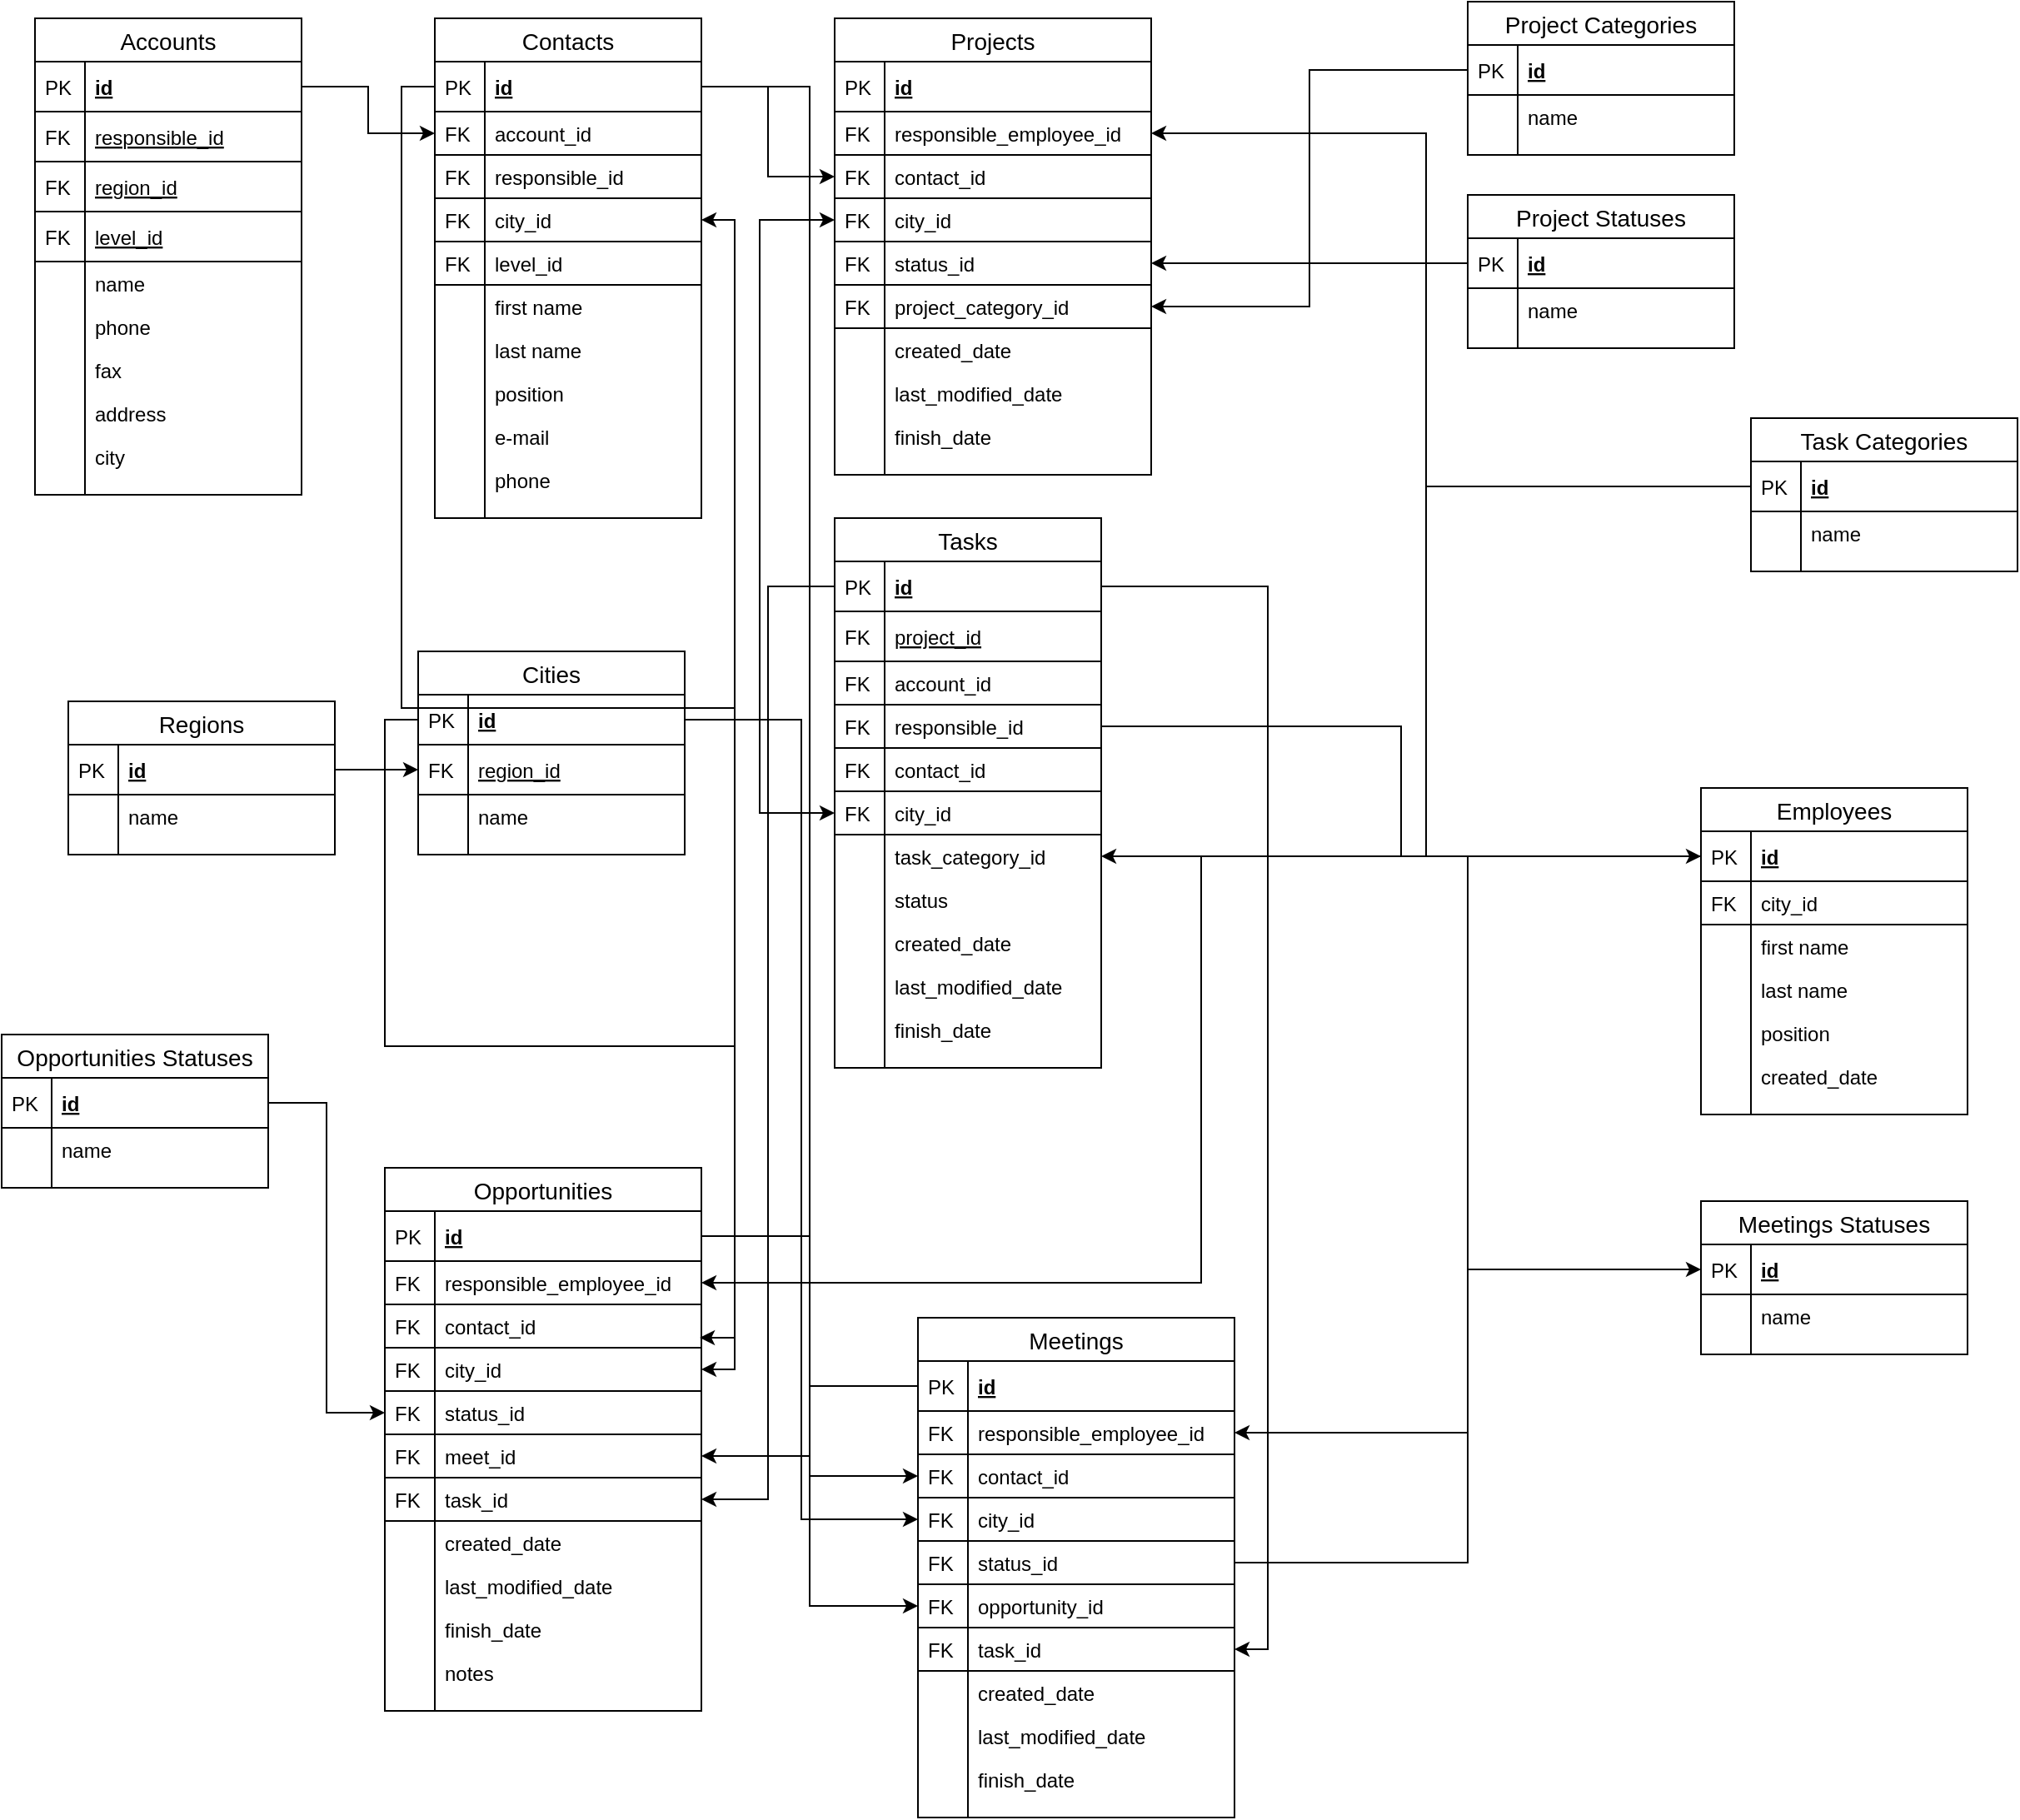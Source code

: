 <mxfile version="13.0.1" type="device"><diagram id="xp1zqVM9u8vdUdGv3bAF" name="Page-1"><mxGraphModel dx="2489" dy="856" grid="1" gridSize="10" guides="1" tooltips="1" connect="1" arrows="1" fold="1" page="1" pageScale="1" pageWidth="827" pageHeight="1169" math="0" shadow="0"><root><mxCell id="0"/><mxCell id="1" parent="0"/><mxCell id="Z_8OuAukgo4h9O-tLlB3-92" style="edgeStyle=orthogonalEdgeStyle;rounded=0;orthogonalLoop=1;jettySize=auto;html=1;" parent="1" source="Z_8OuAukgo4h9O-tLlB3-45" target="Z_8OuAukgo4h9O-tLlB3-74" edge="1"><mxGeometry relative="1" as="geometry"/></mxCell><mxCell id="Z_8OuAukgo4h9O-tLlB3-93" style="edgeStyle=orthogonalEdgeStyle;rounded=0;orthogonalLoop=1;jettySize=auto;html=1;entryX=0;entryY=0.5;entryDx=0;entryDy=0;" parent="1" source="Kte1qhgN2IdhyFE0tKuR-74" target="Kte1qhgN2IdhyFE0tKuR-119" edge="1"><mxGeometry relative="1" as="geometry"/></mxCell><mxCell id="Z_8OuAukgo4h9O-tLlB3-94" style="edgeStyle=orthogonalEdgeStyle;rounded=0;orthogonalLoop=1;jettySize=auto;html=1;entryX=0;entryY=0.5;entryDx=0;entryDy=0;" parent="1" source="Z_8OuAukgo4h9O-tLlB3-72" target="Z_8OuAukgo4h9O-tLlB3-90" edge="1"><mxGeometry relative="1" as="geometry"/></mxCell><mxCell id="Z_8OuAukgo4h9O-tLlB3-97" style="edgeStyle=orthogonalEdgeStyle;rounded=0;orthogonalLoop=1;jettySize=auto;html=1;entryX=0;entryY=0.5;entryDx=0;entryDy=0;" parent="1" source="Z_8OuAukgo4h9O-tLlB3-72" target="Z_8OuAukgo4h9O-tLlB3-95" edge="1"><mxGeometry relative="1" as="geometry"/></mxCell><mxCell id="Z_8OuAukgo4h9O-tLlB3-100" style="edgeStyle=orthogonalEdgeStyle;rounded=0;orthogonalLoop=1;jettySize=auto;html=1;entryX=1;entryY=0.5;entryDx=0;entryDy=0;" parent="1" source="Kte1qhgN2IdhyFE0tKuR-119" target="Kte1qhgN2IdhyFE0tKuR-39" edge="1"><mxGeometry relative="1" as="geometry"/></mxCell><mxCell id="Z_8OuAukgo4h9O-tLlB3-101" style="edgeStyle=orthogonalEdgeStyle;rounded=0;orthogonalLoop=1;jettySize=auto;html=1;entryX=0;entryY=0.5;entryDx=0;entryDy=0;" parent="1" source="Kte1qhgN2IdhyFE0tKuR-19" target="Kte1qhgN2IdhyFE0tKuR-64" edge="1"><mxGeometry relative="1" as="geometry"/></mxCell><mxCell id="Z_8OuAukgo4h9O-tLlB3-102" style="edgeStyle=orthogonalEdgeStyle;rounded=0;orthogonalLoop=1;jettySize=auto;html=1;entryX=0;entryY=0.5;entryDx=0;entryDy=0;" parent="1" source="Kte1qhgN2IdhyFE0tKuR-2" target="Kte1qhgN2IdhyFE0tKuR-29" edge="1"><mxGeometry relative="1" as="geometry"/></mxCell><mxCell id="Z_8OuAukgo4h9O-tLlB3-110" style="edgeStyle=orthogonalEdgeStyle;rounded=0;orthogonalLoop=1;jettySize=auto;html=1;" parent="1" source="Z_8OuAukgo4h9O-tLlB3-104" target="Kte1qhgN2IdhyFE0tKuR-41" edge="1"><mxGeometry relative="1" as="geometry"/></mxCell><mxCell id="Z_8OuAukgo4h9O-tLlB3-118" style="edgeStyle=orthogonalEdgeStyle;rounded=0;orthogonalLoop=1;jettySize=auto;html=1;entryX=1;entryY=0.5;entryDx=0;entryDy=0;" parent="1" source="Z_8OuAukgo4h9O-tLlB3-112" target="Kte1qhgN2IdhyFE0tKuR-43" edge="1"><mxGeometry relative="1" as="geometry"/></mxCell><mxCell id="Z_8OuAukgo4h9O-tLlB3-121" style="edgeStyle=orthogonalEdgeStyle;rounded=0;orthogonalLoop=1;jettySize=auto;html=1;entryX=1;entryY=0.5;entryDx=0;entryDy=0;" parent="1" source="Z_8OuAukgo4h9O-tLlB3-72" target="Z_8OuAukgo4h9O-tLlB3-61" edge="1"><mxGeometry relative="1" as="geometry"/></mxCell><mxCell id="Z_8OuAukgo4h9O-tLlB3-129" style="edgeStyle=orthogonalEdgeStyle;rounded=0;orthogonalLoop=1;jettySize=auto;html=1;" parent="1" source="Z_8OuAukgo4h9O-tLlB3-123" target="Kte1qhgN2IdhyFE0tKuR-78" edge="1"><mxGeometry relative="1" as="geometry"/></mxCell><mxCell id="Kte1qhgN2IdhyFE0tKuR-1" value="Accounts" style="swimlane;fontStyle=0;childLayout=stackLayout;horizontal=1;startSize=26;horizontalStack=0;resizeParent=1;resizeParentMax=0;resizeLast=0;collapsible=1;marginBottom=0;align=center;fontSize=14;" parent="1" vertex="1"><mxGeometry x="-580" y="30" width="160" height="286" as="geometry"/></mxCell><mxCell id="Kte1qhgN2IdhyFE0tKuR-2" value="id" style="shape=partialRectangle;top=0;left=0;right=0;bottom=1;align=left;verticalAlign=middle;fillColor=none;spacingLeft=34;spacingRight=4;overflow=hidden;rotatable=0;points=[[0,0.5],[1,0.5]];portConstraint=eastwest;dropTarget=0;fontStyle=5;fontSize=12;" parent="Kte1qhgN2IdhyFE0tKuR-1" vertex="1"><mxGeometry y="26" width="160" height="30" as="geometry"/></mxCell><mxCell id="Kte1qhgN2IdhyFE0tKuR-3" value="PK" style="shape=partialRectangle;top=0;left=0;bottom=0;fillColor=none;align=left;verticalAlign=middle;spacingLeft=4;spacingRight=4;overflow=hidden;rotatable=0;points=[];portConstraint=eastwest;part=1;fontSize=12;" parent="Kte1qhgN2IdhyFE0tKuR-2" vertex="1" connectable="0"><mxGeometry width="30" height="30" as="geometry"/></mxCell><mxCell id="Kte1qhgN2IdhyFE0tKuR-143" value="responsible_id" style="shape=partialRectangle;top=0;left=0;right=0;bottom=1;align=left;verticalAlign=middle;fillColor=none;spacingLeft=34;spacingRight=4;overflow=hidden;rotatable=0;points=[[0,0.5],[1,0.5]];portConstraint=eastwest;dropTarget=0;fontStyle=4;fontSize=12;" parent="Kte1qhgN2IdhyFE0tKuR-1" vertex="1"><mxGeometry y="56" width="160" height="30" as="geometry"/></mxCell><mxCell id="Kte1qhgN2IdhyFE0tKuR-144" value="FK" style="shape=partialRectangle;top=0;left=0;bottom=0;fillColor=none;align=left;verticalAlign=middle;spacingLeft=4;spacingRight=4;overflow=hidden;rotatable=0;points=[];portConstraint=eastwest;part=1;fontSize=12;" parent="Kte1qhgN2IdhyFE0tKuR-143" vertex="1" connectable="0"><mxGeometry width="30" height="30" as="geometry"/></mxCell><mxCell id="Z_8OuAukgo4h9O-tLlB3-65" value="region_id" style="shape=partialRectangle;top=0;left=0;right=0;bottom=1;align=left;verticalAlign=middle;fillColor=none;spacingLeft=34;spacingRight=4;overflow=hidden;rotatable=0;points=[[0,0.5],[1,0.5]];portConstraint=eastwest;dropTarget=0;fontStyle=4;fontSize=12;" parent="Kte1qhgN2IdhyFE0tKuR-1" vertex="1"><mxGeometry y="86" width="160" height="30" as="geometry"/></mxCell><mxCell id="Z_8OuAukgo4h9O-tLlB3-66" value="FK" style="shape=partialRectangle;top=0;left=0;bottom=0;fillColor=none;align=left;verticalAlign=middle;spacingLeft=4;spacingRight=4;overflow=hidden;rotatable=0;points=[];portConstraint=eastwest;part=1;fontSize=12;" parent="Z_8OuAukgo4h9O-tLlB3-65" vertex="1" connectable="0"><mxGeometry width="30" height="30" as="geometry"/></mxCell><mxCell id="Z_8OuAukgo4h9O-tLlB3-151" value="level_id" style="shape=partialRectangle;top=0;left=0;right=0;bottom=1;align=left;verticalAlign=middle;fillColor=none;spacingLeft=34;spacingRight=4;overflow=hidden;rotatable=0;points=[[0,0.5],[1,0.5]];portConstraint=eastwest;dropTarget=0;fontStyle=4;fontSize=12;" parent="Kte1qhgN2IdhyFE0tKuR-1" vertex="1"><mxGeometry y="116" width="160" height="30" as="geometry"/></mxCell><mxCell id="Z_8OuAukgo4h9O-tLlB3-152" value="FK" style="shape=partialRectangle;top=0;left=0;bottom=0;fillColor=none;align=left;verticalAlign=middle;spacingLeft=4;spacingRight=4;overflow=hidden;rotatable=0;points=[];portConstraint=eastwest;part=1;fontSize=12;" parent="Z_8OuAukgo4h9O-tLlB3-151" vertex="1" connectable="0"><mxGeometry width="30" height="30" as="geometry"/></mxCell><mxCell id="Kte1qhgN2IdhyFE0tKuR-4" value="name" style="shape=partialRectangle;top=0;left=0;right=0;bottom=0;align=left;verticalAlign=top;fillColor=none;spacingLeft=34;spacingRight=4;overflow=hidden;rotatable=0;points=[[0,0.5],[1,0.5]];portConstraint=eastwest;dropTarget=0;fontSize=12;" parent="Kte1qhgN2IdhyFE0tKuR-1" vertex="1"><mxGeometry y="146" width="160" height="26" as="geometry"/></mxCell><mxCell id="Kte1qhgN2IdhyFE0tKuR-5" value="" style="shape=partialRectangle;top=0;left=0;bottom=0;fillColor=none;align=left;verticalAlign=top;spacingLeft=4;spacingRight=4;overflow=hidden;rotatable=0;points=[];portConstraint=eastwest;part=1;fontSize=12;" parent="Kte1qhgN2IdhyFE0tKuR-4" vertex="1" connectable="0"><mxGeometry width="30" height="26" as="geometry"/></mxCell><mxCell id="Kte1qhgN2IdhyFE0tKuR-6" value="phone" style="shape=partialRectangle;top=0;left=0;right=0;bottom=0;align=left;verticalAlign=top;fillColor=none;spacingLeft=34;spacingRight=4;overflow=hidden;rotatable=0;points=[[0,0.5],[1,0.5]];portConstraint=eastwest;dropTarget=0;fontSize=12;" parent="Kte1qhgN2IdhyFE0tKuR-1" vertex="1"><mxGeometry y="172" width="160" height="26" as="geometry"/></mxCell><mxCell id="Kte1qhgN2IdhyFE0tKuR-7" value="" style="shape=partialRectangle;top=0;left=0;bottom=0;fillColor=none;align=left;verticalAlign=top;spacingLeft=4;spacingRight=4;overflow=hidden;rotatable=0;points=[];portConstraint=eastwest;part=1;fontSize=12;" parent="Kte1qhgN2IdhyFE0tKuR-6" vertex="1" connectable="0"><mxGeometry width="30" height="26" as="geometry"/></mxCell><mxCell id="Kte1qhgN2IdhyFE0tKuR-8" value="fax" style="shape=partialRectangle;top=0;left=0;right=0;bottom=0;align=left;verticalAlign=top;fillColor=none;spacingLeft=34;spacingRight=4;overflow=hidden;rotatable=0;points=[[0,0.5],[1,0.5]];portConstraint=eastwest;dropTarget=0;fontSize=12;" parent="Kte1qhgN2IdhyFE0tKuR-1" vertex="1"><mxGeometry y="198" width="160" height="26" as="geometry"/></mxCell><mxCell id="Kte1qhgN2IdhyFE0tKuR-9" value="" style="shape=partialRectangle;top=0;left=0;bottom=0;fillColor=none;align=left;verticalAlign=top;spacingLeft=4;spacingRight=4;overflow=hidden;rotatable=0;points=[];portConstraint=eastwest;part=1;fontSize=12;" parent="Kte1qhgN2IdhyFE0tKuR-8" vertex="1" connectable="0"><mxGeometry width="30" height="26" as="geometry"/></mxCell><mxCell id="Kte1qhgN2IdhyFE0tKuR-12" value="address" style="shape=partialRectangle;top=0;left=0;right=0;bottom=0;align=left;verticalAlign=top;fillColor=none;spacingLeft=34;spacingRight=4;overflow=hidden;rotatable=0;points=[[0,0.5],[1,0.5]];portConstraint=eastwest;dropTarget=0;fontSize=12;" parent="Kte1qhgN2IdhyFE0tKuR-1" vertex="1"><mxGeometry y="224" width="160" height="26" as="geometry"/></mxCell><mxCell id="Kte1qhgN2IdhyFE0tKuR-13" value="" style="shape=partialRectangle;top=0;left=0;bottom=0;fillColor=none;align=left;verticalAlign=top;spacingLeft=4;spacingRight=4;overflow=hidden;rotatable=0;points=[];portConstraint=eastwest;part=1;fontSize=12;" parent="Kte1qhgN2IdhyFE0tKuR-12" vertex="1" connectable="0"><mxGeometry width="30" height="26" as="geometry"/></mxCell><mxCell id="Kte1qhgN2IdhyFE0tKuR-14" value="city" style="shape=partialRectangle;top=0;left=0;right=0;bottom=0;align=left;verticalAlign=top;fillColor=none;spacingLeft=34;spacingRight=4;overflow=hidden;rotatable=0;points=[[0,0.5],[1,0.5]];portConstraint=eastwest;dropTarget=0;fontSize=12;" parent="Kte1qhgN2IdhyFE0tKuR-1" vertex="1"><mxGeometry y="250" width="160" height="26" as="geometry"/></mxCell><mxCell id="Kte1qhgN2IdhyFE0tKuR-15" value="" style="shape=partialRectangle;top=0;left=0;bottom=0;fillColor=none;align=left;verticalAlign=top;spacingLeft=4;spacingRight=4;overflow=hidden;rotatable=0;points=[];portConstraint=eastwest;part=1;fontSize=12;" parent="Kte1qhgN2IdhyFE0tKuR-14" vertex="1" connectable="0"><mxGeometry width="30" height="26" as="geometry"/></mxCell><mxCell id="Kte1qhgN2IdhyFE0tKuR-10" value="" style="shape=partialRectangle;top=0;left=0;right=0;bottom=0;align=left;verticalAlign=top;fillColor=none;spacingLeft=34;spacingRight=4;overflow=hidden;rotatable=0;points=[[0,0.5],[1,0.5]];portConstraint=eastwest;dropTarget=0;fontSize=12;" parent="Kte1qhgN2IdhyFE0tKuR-1" vertex="1"><mxGeometry y="276" width="160" height="10" as="geometry"/></mxCell><mxCell id="Kte1qhgN2IdhyFE0tKuR-11" value="" style="shape=partialRectangle;top=0;left=0;bottom=0;fillColor=none;align=left;verticalAlign=top;spacingLeft=4;spacingRight=4;overflow=hidden;rotatable=0;points=[];portConstraint=eastwest;part=1;fontSize=12;" parent="Kte1qhgN2IdhyFE0tKuR-10" vertex="1" connectable="0"><mxGeometry width="30" height="10" as="geometry"/></mxCell><mxCell id="Kte1qhgN2IdhyFE0tKuR-18" value="Contacts" style="swimlane;fontStyle=0;childLayout=stackLayout;horizontal=1;startSize=26;horizontalStack=0;resizeParent=1;resizeParentMax=0;resizeLast=0;collapsible=1;marginBottom=0;align=center;fontSize=14;" parent="1" vertex="1"><mxGeometry x="-340" y="30" width="160" height="300" as="geometry"/></mxCell><mxCell id="Kte1qhgN2IdhyFE0tKuR-19" value="id" style="shape=partialRectangle;top=0;left=0;right=0;bottom=1;align=left;verticalAlign=middle;fillColor=none;spacingLeft=34;spacingRight=4;overflow=hidden;rotatable=0;points=[[0,0.5],[1,0.5]];portConstraint=eastwest;dropTarget=0;fontStyle=5;fontSize=12;" parent="Kte1qhgN2IdhyFE0tKuR-18" vertex="1"><mxGeometry y="26" width="160" height="30" as="geometry"/></mxCell><mxCell id="Kte1qhgN2IdhyFE0tKuR-20" value="PK" style="shape=partialRectangle;top=0;left=0;bottom=0;fillColor=none;align=left;verticalAlign=middle;spacingLeft=4;spacingRight=4;overflow=hidden;rotatable=0;points=[];portConstraint=eastwest;part=1;fontSize=12;" parent="Kte1qhgN2IdhyFE0tKuR-19" vertex="1" connectable="0"><mxGeometry width="30" height="30" as="geometry"/></mxCell><mxCell id="Kte1qhgN2IdhyFE0tKuR-29" value="account_id" style="shape=partialRectangle;top=1;left=1;right=1;bottom=1;align=left;verticalAlign=middle;spacingLeft=34;spacingRight=4;overflow=hidden;rotatable=0;points=[[0,0.5],[1,0.5]];portConstraint=eastwest;dropTarget=0;fontSize=12;shadow=0;comic=0;" parent="Kte1qhgN2IdhyFE0tKuR-18" vertex="1"><mxGeometry y="56" width="160" height="26" as="geometry"/></mxCell><mxCell id="Kte1qhgN2IdhyFE0tKuR-30" value="FK" style="shape=partialRectangle;top=0;left=0;bottom=0;fillColor=none;align=left;verticalAlign=top;spacingLeft=4;spacingRight=4;overflow=hidden;rotatable=0;points=[];portConstraint=eastwest;part=1;fontSize=12;perimeterSpacing=1;" parent="Kte1qhgN2IdhyFE0tKuR-29" vertex="1" connectable="0"><mxGeometry width="30" height="26" as="geometry"/></mxCell><mxCell id="Kte1qhgN2IdhyFE0tKuR-141" value="responsible_id" style="shape=partialRectangle;top=1;left=1;right=1;bottom=1;align=left;verticalAlign=middle;spacingLeft=34;spacingRight=4;overflow=hidden;rotatable=0;points=[[0,0.5],[1,0.5]];portConstraint=eastwest;dropTarget=0;fontSize=12;shadow=0;comic=0;" parent="Kte1qhgN2IdhyFE0tKuR-18" vertex="1"><mxGeometry y="82" width="160" height="26" as="geometry"/></mxCell><mxCell id="Kte1qhgN2IdhyFE0tKuR-142" value="FK" style="shape=partialRectangle;top=0;left=0;bottom=0;fillColor=none;align=left;verticalAlign=top;spacingLeft=4;spacingRight=4;overflow=hidden;rotatable=0;points=[];portConstraint=eastwest;part=1;fontSize=12;perimeterSpacing=1;" parent="Kte1qhgN2IdhyFE0tKuR-141" vertex="1" connectable="0"><mxGeometry width="30" height="26" as="geometry"/></mxCell><mxCell id="Z_8OuAukgo4h9O-tLlB3-61" value="city_id" style="shape=partialRectangle;top=1;left=1;right=1;bottom=1;align=left;verticalAlign=middle;spacingLeft=34;spacingRight=4;overflow=hidden;rotatable=0;points=[[0,0.5],[1,0.5]];portConstraint=eastwest;dropTarget=0;fontSize=12;shadow=0;comic=0;" parent="Kte1qhgN2IdhyFE0tKuR-18" vertex="1"><mxGeometry y="108" width="160" height="26" as="geometry"/></mxCell><mxCell id="Z_8OuAukgo4h9O-tLlB3-62" value="FK" style="shape=partialRectangle;top=0;left=0;bottom=0;fillColor=none;align=left;verticalAlign=top;spacingLeft=4;spacingRight=4;overflow=hidden;rotatable=0;points=[];portConstraint=eastwest;part=1;fontSize=12;perimeterSpacing=1;" parent="Z_8OuAukgo4h9O-tLlB3-61" vertex="1" connectable="0"><mxGeometry width="30" height="26" as="geometry"/></mxCell><mxCell id="Z_8OuAukgo4h9O-tLlB3-153" value="level_id" style="shape=partialRectangle;top=1;left=1;right=1;bottom=1;align=left;verticalAlign=middle;spacingLeft=34;spacingRight=4;overflow=hidden;rotatable=0;points=[[0,0.5],[1,0.5]];portConstraint=eastwest;dropTarget=0;fontSize=12;shadow=0;comic=0;" parent="Kte1qhgN2IdhyFE0tKuR-18" vertex="1"><mxGeometry y="134" width="160" height="26" as="geometry"/></mxCell><mxCell id="Z_8OuAukgo4h9O-tLlB3-154" value="FK" style="shape=partialRectangle;top=0;left=0;bottom=0;fillColor=none;align=left;verticalAlign=top;spacingLeft=4;spacingRight=4;overflow=hidden;rotatable=0;points=[];portConstraint=eastwest;part=1;fontSize=12;perimeterSpacing=1;" parent="Z_8OuAukgo4h9O-tLlB3-153" vertex="1" connectable="0"><mxGeometry width="30" height="26" as="geometry"/></mxCell><mxCell id="Kte1qhgN2IdhyFE0tKuR-21" value="first name" style="shape=partialRectangle;top=0;left=0;right=0;bottom=0;align=left;verticalAlign=top;fillColor=none;spacingLeft=34;spacingRight=4;overflow=hidden;rotatable=0;points=[[0,0.5],[1,0.5]];portConstraint=eastwest;dropTarget=0;fontSize=12;" parent="Kte1qhgN2IdhyFE0tKuR-18" vertex="1"><mxGeometry y="160" width="160" height="26" as="geometry"/></mxCell><mxCell id="Kte1qhgN2IdhyFE0tKuR-22" value="" style="shape=partialRectangle;top=0;left=0;bottom=0;fillColor=none;align=left;verticalAlign=top;spacingLeft=4;spacingRight=4;overflow=hidden;rotatable=0;points=[];portConstraint=eastwest;part=1;fontSize=12;" parent="Kte1qhgN2IdhyFE0tKuR-21" vertex="1" connectable="0"><mxGeometry width="30" height="26" as="geometry"/></mxCell><mxCell id="Kte1qhgN2IdhyFE0tKuR-23" value="last name" style="shape=partialRectangle;top=0;left=0;right=0;bottom=0;align=left;verticalAlign=top;fillColor=none;spacingLeft=34;spacingRight=4;overflow=hidden;rotatable=0;points=[[0,0.5],[1,0.5]];portConstraint=eastwest;dropTarget=0;fontSize=12;" parent="Kte1qhgN2IdhyFE0tKuR-18" vertex="1"><mxGeometry y="186" width="160" height="26" as="geometry"/></mxCell><mxCell id="Kte1qhgN2IdhyFE0tKuR-24" value="" style="shape=partialRectangle;top=0;left=0;bottom=0;fillColor=none;align=left;verticalAlign=top;spacingLeft=4;spacingRight=4;overflow=hidden;rotatable=0;points=[];portConstraint=eastwest;part=1;fontSize=12;" parent="Kte1qhgN2IdhyFE0tKuR-23" vertex="1" connectable="0"><mxGeometry width="30" height="26" as="geometry"/></mxCell><mxCell id="Kte1qhgN2IdhyFE0tKuR-25" value="position" style="shape=partialRectangle;top=0;left=0;right=0;bottom=0;align=left;verticalAlign=top;fillColor=none;spacingLeft=34;spacingRight=4;overflow=hidden;rotatable=0;points=[[0,0.5],[1,0.5]];portConstraint=eastwest;dropTarget=0;fontSize=12;" parent="Kte1qhgN2IdhyFE0tKuR-18" vertex="1"><mxGeometry y="212" width="160" height="26" as="geometry"/></mxCell><mxCell id="Kte1qhgN2IdhyFE0tKuR-26" value="" style="shape=partialRectangle;top=0;left=0;bottom=0;fillColor=none;align=left;verticalAlign=top;spacingLeft=4;spacingRight=4;overflow=hidden;rotatable=0;points=[];portConstraint=eastwest;part=1;fontSize=12;" parent="Kte1qhgN2IdhyFE0tKuR-25" vertex="1" connectable="0"><mxGeometry width="30" height="26" as="geometry"/></mxCell><mxCell id="Kte1qhgN2IdhyFE0tKuR-27" value="e-mail" style="shape=partialRectangle;top=0;left=0;right=0;bottom=0;align=left;verticalAlign=top;fillColor=none;spacingLeft=34;spacingRight=4;overflow=hidden;rotatable=0;points=[[0,0.5],[1,0.5]];portConstraint=eastwest;dropTarget=0;fontSize=12;" parent="Kte1qhgN2IdhyFE0tKuR-18" vertex="1"><mxGeometry y="238" width="160" height="26" as="geometry"/></mxCell><mxCell id="Kte1qhgN2IdhyFE0tKuR-28" value="" style="shape=partialRectangle;top=0;left=0;bottom=0;fillColor=none;align=left;verticalAlign=top;spacingLeft=4;spacingRight=4;overflow=hidden;rotatable=0;points=[];portConstraint=eastwest;part=1;fontSize=12;" parent="Kte1qhgN2IdhyFE0tKuR-27" vertex="1" connectable="0"><mxGeometry width="30" height="26" as="geometry"/></mxCell><mxCell id="Z_8OuAukgo4h9O-tLlB3-98" value="phone" style="shape=partialRectangle;top=0;left=0;right=0;bottom=0;align=left;verticalAlign=top;fillColor=none;spacingLeft=34;spacingRight=4;overflow=hidden;rotatable=0;points=[[0,0.5],[1,0.5]];portConstraint=eastwest;dropTarget=0;fontSize=12;" parent="Kte1qhgN2IdhyFE0tKuR-18" vertex="1"><mxGeometry y="264" width="160" height="26" as="geometry"/></mxCell><mxCell id="Z_8OuAukgo4h9O-tLlB3-99" value="" style="shape=partialRectangle;top=0;left=0;bottom=0;fillColor=none;align=left;verticalAlign=top;spacingLeft=4;spacingRight=4;overflow=hidden;rotatable=0;points=[];portConstraint=eastwest;part=1;fontSize=12;" parent="Z_8OuAukgo4h9O-tLlB3-98" vertex="1" connectable="0"><mxGeometry width="30" height="26" as="geometry"/></mxCell><mxCell id="Kte1qhgN2IdhyFE0tKuR-31" value="" style="shape=partialRectangle;top=0;left=0;right=0;bottom=0;align=left;verticalAlign=top;fillColor=none;spacingLeft=34;spacingRight=4;overflow=hidden;rotatable=0;points=[[0,0.5],[1,0.5]];portConstraint=eastwest;dropTarget=0;fontSize=12;" parent="Kte1qhgN2IdhyFE0tKuR-18" vertex="1"><mxGeometry y="290" width="160" height="10" as="geometry"/></mxCell><mxCell id="Kte1qhgN2IdhyFE0tKuR-32" value="" style="shape=partialRectangle;top=0;left=0;bottom=0;fillColor=none;align=left;verticalAlign=top;spacingLeft=4;spacingRight=4;overflow=hidden;rotatable=0;points=[];portConstraint=eastwest;part=1;fontSize=12;" parent="Kte1qhgN2IdhyFE0tKuR-31" vertex="1" connectable="0"><mxGeometry width="30" height="10" as="geometry"/></mxCell><mxCell id="Z_8OuAukgo4h9O-tLlB3-44" value="Regions" style="swimlane;fontStyle=0;childLayout=stackLayout;horizontal=1;startSize=26;horizontalStack=0;resizeParent=1;resizeParentMax=0;resizeLast=0;collapsible=1;marginBottom=0;align=center;fontSize=14;" parent="1" vertex="1"><mxGeometry x="-560" y="440" width="160" height="92" as="geometry"/></mxCell><mxCell id="Z_8OuAukgo4h9O-tLlB3-45" value="id" style="shape=partialRectangle;top=0;left=0;right=0;bottom=1;align=left;verticalAlign=middle;fillColor=none;spacingLeft=34;spacingRight=4;overflow=hidden;rotatable=0;points=[[0,0.5],[1,0.5]];portConstraint=eastwest;dropTarget=0;fontStyle=5;fontSize=12;" parent="Z_8OuAukgo4h9O-tLlB3-44" vertex="1"><mxGeometry y="26" width="160" height="30" as="geometry"/></mxCell><mxCell id="Z_8OuAukgo4h9O-tLlB3-46" value="PK" style="shape=partialRectangle;top=0;left=0;bottom=0;fillColor=none;align=left;verticalAlign=middle;spacingLeft=4;spacingRight=4;overflow=hidden;rotatable=0;points=[];portConstraint=eastwest;part=1;fontSize=12;" parent="Z_8OuAukgo4h9O-tLlB3-45" vertex="1" connectable="0"><mxGeometry width="30" height="30" as="geometry"/></mxCell><mxCell id="Z_8OuAukgo4h9O-tLlB3-47" value="name" style="shape=partialRectangle;top=0;left=0;right=0;bottom=0;align=left;verticalAlign=top;fillColor=none;spacingLeft=34;spacingRight=4;overflow=hidden;rotatable=0;points=[[0,0.5],[1,0.5]];portConstraint=eastwest;dropTarget=0;fontSize=12;" parent="Z_8OuAukgo4h9O-tLlB3-44" vertex="1"><mxGeometry y="56" width="160" height="26" as="geometry"/></mxCell><mxCell id="Z_8OuAukgo4h9O-tLlB3-48" value="" style="shape=partialRectangle;top=0;left=0;bottom=0;fillColor=none;align=left;verticalAlign=top;spacingLeft=4;spacingRight=4;overflow=hidden;rotatable=0;points=[];portConstraint=eastwest;part=1;fontSize=12;" parent="Z_8OuAukgo4h9O-tLlB3-47" vertex="1" connectable="0"><mxGeometry width="30" height="26" as="geometry"/></mxCell><mxCell id="Z_8OuAukgo4h9O-tLlB3-49" value="" style="shape=partialRectangle;top=0;left=0;right=0;bottom=0;align=left;verticalAlign=top;fillColor=none;spacingLeft=34;spacingRight=4;overflow=hidden;rotatable=0;points=[[0,0.5],[1,0.5]];portConstraint=eastwest;dropTarget=0;fontSize=12;" parent="Z_8OuAukgo4h9O-tLlB3-44" vertex="1"><mxGeometry y="82" width="160" height="10" as="geometry"/></mxCell><mxCell id="Z_8OuAukgo4h9O-tLlB3-50" value="" style="shape=partialRectangle;top=0;left=0;bottom=0;fillColor=none;align=left;verticalAlign=top;spacingLeft=4;spacingRight=4;overflow=hidden;rotatable=0;points=[];portConstraint=eastwest;part=1;fontSize=12;" parent="Z_8OuAukgo4h9O-tLlB3-49" vertex="1" connectable="0"><mxGeometry width="30" height="10" as="geometry"/></mxCell><mxCell id="Z_8OuAukgo4h9O-tLlB3-71" value="Cities" style="swimlane;fontStyle=0;childLayout=stackLayout;horizontal=1;startSize=26;horizontalStack=0;resizeParent=1;resizeParentMax=0;resizeLast=0;collapsible=1;marginBottom=0;align=center;fontSize=14;" parent="1" vertex="1"><mxGeometry x="-350" y="410" width="160" height="122" as="geometry"/></mxCell><mxCell id="Z_8OuAukgo4h9O-tLlB3-72" value="id" style="shape=partialRectangle;top=0;left=0;right=0;bottom=1;align=left;verticalAlign=middle;fillColor=none;spacingLeft=34;spacingRight=4;overflow=hidden;rotatable=0;points=[[0,0.5],[1,0.5]];portConstraint=eastwest;dropTarget=0;fontStyle=5;fontSize=12;" parent="Z_8OuAukgo4h9O-tLlB3-71" vertex="1"><mxGeometry y="26" width="160" height="30" as="geometry"/></mxCell><mxCell id="Z_8OuAukgo4h9O-tLlB3-73" value="PK" style="shape=partialRectangle;top=0;left=0;bottom=0;fillColor=none;align=left;verticalAlign=middle;spacingLeft=4;spacingRight=4;overflow=hidden;rotatable=0;points=[];portConstraint=eastwest;part=1;fontSize=12;" parent="Z_8OuAukgo4h9O-tLlB3-72" vertex="1" connectable="0"><mxGeometry width="30" height="30" as="geometry"/></mxCell><mxCell id="Z_8OuAukgo4h9O-tLlB3-74" value="region_id" style="shape=partialRectangle;top=0;left=0;right=0;bottom=1;align=left;verticalAlign=middle;fillColor=none;spacingLeft=34;spacingRight=4;overflow=hidden;rotatable=0;points=[[0,0.5],[1,0.5]];portConstraint=eastwest;dropTarget=0;fontStyle=4;fontSize=12;" parent="Z_8OuAukgo4h9O-tLlB3-71" vertex="1"><mxGeometry y="56" width="160" height="30" as="geometry"/></mxCell><mxCell id="Z_8OuAukgo4h9O-tLlB3-75" value="FK" style="shape=partialRectangle;top=0;left=0;bottom=0;fillColor=none;align=left;verticalAlign=middle;spacingLeft=4;spacingRight=4;overflow=hidden;rotatable=0;points=[];portConstraint=eastwest;part=1;fontSize=12;" parent="Z_8OuAukgo4h9O-tLlB3-74" vertex="1" connectable="0"><mxGeometry width="30" height="30" as="geometry"/></mxCell><mxCell id="Z_8OuAukgo4h9O-tLlB3-78" value="name" style="shape=partialRectangle;top=0;left=0;right=0;bottom=0;align=left;verticalAlign=top;fillColor=none;spacingLeft=34;spacingRight=4;overflow=hidden;rotatable=0;points=[[0,0.5],[1,0.5]];portConstraint=eastwest;dropTarget=0;fontSize=12;" parent="Z_8OuAukgo4h9O-tLlB3-71" vertex="1"><mxGeometry y="86" width="160" height="26" as="geometry"/></mxCell><mxCell id="Z_8OuAukgo4h9O-tLlB3-79" value="" style="shape=partialRectangle;top=0;left=0;bottom=0;fillColor=none;align=left;verticalAlign=top;spacingLeft=4;spacingRight=4;overflow=hidden;rotatable=0;points=[];portConstraint=eastwest;part=1;fontSize=12;" parent="Z_8OuAukgo4h9O-tLlB3-78" vertex="1" connectable="0"><mxGeometry width="30" height="26" as="geometry"/></mxCell><mxCell id="Z_8OuAukgo4h9O-tLlB3-82" value="" style="shape=partialRectangle;top=0;left=0;right=0;bottom=0;align=left;verticalAlign=top;fillColor=none;spacingLeft=34;spacingRight=4;overflow=hidden;rotatable=0;points=[[0,0.5],[1,0.5]];portConstraint=eastwest;dropTarget=0;fontSize=12;" parent="Z_8OuAukgo4h9O-tLlB3-71" vertex="1"><mxGeometry y="112" width="160" height="10" as="geometry"/></mxCell><mxCell id="Z_8OuAukgo4h9O-tLlB3-83" value="" style="shape=partialRectangle;top=0;left=0;bottom=0;fillColor=none;align=left;verticalAlign=top;spacingLeft=4;spacingRight=4;overflow=hidden;rotatable=0;points=[];portConstraint=eastwest;part=1;fontSize=12;" parent="Z_8OuAukgo4h9O-tLlB3-82" vertex="1" connectable="0"><mxGeometry width="30" height="10" as="geometry"/></mxCell><mxCell id="Kte1qhgN2IdhyFE0tKuR-34" value="Projects" style="swimlane;fontStyle=0;childLayout=stackLayout;horizontal=1;startSize=26;horizontalStack=0;resizeParent=1;resizeParentMax=0;resizeLast=0;collapsible=1;marginBottom=0;align=center;fontSize=14;" parent="1" vertex="1"><mxGeometry x="-100" y="30" width="190" height="274" as="geometry"/></mxCell><mxCell id="Kte1qhgN2IdhyFE0tKuR-35" value="id" style="shape=partialRectangle;top=0;left=0;right=0;bottom=1;align=left;verticalAlign=middle;fillColor=none;spacingLeft=34;spacingRight=4;overflow=hidden;rotatable=0;points=[[0,0.5],[1,0.5]];portConstraint=eastwest;dropTarget=0;fontStyle=5;fontSize=12;" parent="Kte1qhgN2IdhyFE0tKuR-34" vertex="1"><mxGeometry y="26" width="190" height="30" as="geometry"/></mxCell><mxCell id="Kte1qhgN2IdhyFE0tKuR-36" value="PK" style="shape=partialRectangle;top=0;left=0;bottom=0;fillColor=none;align=left;verticalAlign=middle;spacingLeft=4;spacingRight=4;overflow=hidden;rotatable=0;points=[];portConstraint=eastwest;part=1;fontSize=12;" parent="Kte1qhgN2IdhyFE0tKuR-35" vertex="1" connectable="0"><mxGeometry width="30" height="30" as="geometry"/></mxCell><mxCell id="Kte1qhgN2IdhyFE0tKuR-39" value="responsible_employee_id" style="shape=partialRectangle;top=1;left=1;right=1;bottom=1;align=left;verticalAlign=top;fillColor=none;spacingLeft=34;spacingRight=4;overflow=hidden;rotatable=0;points=[[0,0.5],[1,0.5]];portConstraint=eastwest;dropTarget=0;fontSize=12;" parent="Kte1qhgN2IdhyFE0tKuR-34" vertex="1"><mxGeometry y="56" width="190" height="26" as="geometry"/></mxCell><mxCell id="Kte1qhgN2IdhyFE0tKuR-40" value="FK" style="shape=partialRectangle;top=0;left=0;bottom=0;fillColor=none;align=left;verticalAlign=top;spacingLeft=4;spacingRight=4;overflow=hidden;rotatable=0;points=[];portConstraint=eastwest;part=1;fontSize=12;" parent="Kte1qhgN2IdhyFE0tKuR-39" vertex="1" connectable="0"><mxGeometry width="30" height="26" as="geometry"/></mxCell><mxCell id="Kte1qhgN2IdhyFE0tKuR-64" value="contact_id" style="shape=partialRectangle;top=1;left=1;right=1;bottom=1;align=left;verticalAlign=top;fillColor=none;spacingLeft=34;spacingRight=4;overflow=hidden;rotatable=0;points=[[0,0.5],[1,0.5]];portConstraint=eastwest;dropTarget=0;fontSize=12;" parent="Kte1qhgN2IdhyFE0tKuR-34" vertex="1"><mxGeometry y="82" width="190" height="26" as="geometry"/></mxCell><mxCell id="Kte1qhgN2IdhyFE0tKuR-65" value="FK" style="shape=partialRectangle;top=0;left=0;bottom=0;fillColor=none;align=left;verticalAlign=top;spacingLeft=4;spacingRight=4;overflow=hidden;rotatable=0;points=[];portConstraint=eastwest;part=1;fontSize=12;" parent="Kte1qhgN2IdhyFE0tKuR-64" vertex="1" connectable="0"><mxGeometry width="30" height="26" as="geometry"/></mxCell><mxCell id="Z_8OuAukgo4h9O-tLlB3-95" value="city_id" style="shape=partialRectangle;top=1;left=1;right=1;bottom=1;align=left;verticalAlign=top;fillColor=none;spacingLeft=34;spacingRight=4;overflow=hidden;rotatable=0;points=[[0,0.5],[1,0.5]];portConstraint=eastwest;dropTarget=0;fontSize=12;" parent="Kte1qhgN2IdhyFE0tKuR-34" vertex="1"><mxGeometry y="108" width="190" height="26" as="geometry"/></mxCell><mxCell id="Z_8OuAukgo4h9O-tLlB3-96" value="FK" style="shape=partialRectangle;top=0;left=0;bottom=0;fillColor=none;align=left;verticalAlign=top;spacingLeft=4;spacingRight=4;overflow=hidden;rotatable=0;points=[];portConstraint=eastwest;part=1;fontSize=12;" parent="Z_8OuAukgo4h9O-tLlB3-95" vertex="1" connectable="0"><mxGeometry width="30" height="26" as="geometry"/></mxCell><mxCell id="Kte1qhgN2IdhyFE0tKuR-43" value="status_id" style="shape=partialRectangle;top=1;left=1;right=1;bottom=1;align=left;verticalAlign=top;fillColor=none;spacingLeft=34;spacingRight=4;overflow=hidden;rotatable=0;points=[[0,0.5],[1,0.5]];portConstraint=eastwest;dropTarget=0;fontSize=12;" parent="Kte1qhgN2IdhyFE0tKuR-34" vertex="1"><mxGeometry y="134" width="190" height="26" as="geometry"/></mxCell><mxCell id="Kte1qhgN2IdhyFE0tKuR-44" value="FK" style="shape=partialRectangle;top=0;left=0;bottom=0;fillColor=none;align=left;verticalAlign=top;spacingLeft=4;spacingRight=4;overflow=hidden;rotatable=0;points=[];portConstraint=eastwest;part=1;fontSize=12;" parent="Kte1qhgN2IdhyFE0tKuR-43" vertex="1" connectable="0"><mxGeometry width="30" height="26" as="geometry"/></mxCell><mxCell id="Kte1qhgN2IdhyFE0tKuR-41" value="project_category_id" style="shape=partialRectangle;top=1;left=1;right=1;bottom=1;align=left;verticalAlign=top;fillColor=none;spacingLeft=34;spacingRight=4;overflow=hidden;rotatable=0;points=[[0,0.5],[1,0.5]];portConstraint=eastwest;dropTarget=0;fontSize=12;" parent="Kte1qhgN2IdhyFE0tKuR-34" vertex="1"><mxGeometry y="160" width="190" height="26" as="geometry"/></mxCell><mxCell id="Kte1qhgN2IdhyFE0tKuR-42" value="FK" style="shape=partialRectangle;top=0;left=0;bottom=0;fillColor=none;align=left;verticalAlign=top;spacingLeft=4;spacingRight=4;overflow=hidden;rotatable=0;points=[];portConstraint=eastwest;part=1;fontSize=12;" parent="Kte1qhgN2IdhyFE0tKuR-41" vertex="1" connectable="0"><mxGeometry width="30" height="26" as="geometry"/></mxCell><mxCell id="Kte1qhgN2IdhyFE0tKuR-45" value="created_date" style="shape=partialRectangle;top=0;left=0;right=0;bottom=0;align=left;verticalAlign=top;fillColor=none;spacingLeft=34;spacingRight=4;overflow=hidden;rotatable=0;points=[[0,0.5],[1,0.5]];portConstraint=eastwest;dropTarget=0;fontSize=12;" parent="Kte1qhgN2IdhyFE0tKuR-34" vertex="1"><mxGeometry y="186" width="190" height="26" as="geometry"/></mxCell><mxCell id="Kte1qhgN2IdhyFE0tKuR-46" value="" style="shape=partialRectangle;top=0;left=0;bottom=0;fillColor=none;align=left;verticalAlign=top;spacingLeft=4;spacingRight=4;overflow=hidden;rotatable=0;points=[];portConstraint=eastwest;part=1;fontSize=12;" parent="Kte1qhgN2IdhyFE0tKuR-45" vertex="1" connectable="0"><mxGeometry width="30" height="26" as="geometry"/></mxCell><mxCell id="Kte1qhgN2IdhyFE0tKuR-49" value="last_modified_date" style="shape=partialRectangle;top=0;left=0;right=0;bottom=0;align=left;verticalAlign=top;fillColor=none;spacingLeft=34;spacingRight=4;overflow=hidden;rotatable=0;points=[[0,0.5],[1,0.5]];portConstraint=eastwest;dropTarget=0;fontSize=12;" parent="Kte1qhgN2IdhyFE0tKuR-34" vertex="1"><mxGeometry y="212" width="190" height="26" as="geometry"/></mxCell><mxCell id="Kte1qhgN2IdhyFE0tKuR-50" value="" style="shape=partialRectangle;top=0;left=0;bottom=0;fillColor=none;align=left;verticalAlign=top;spacingLeft=4;spacingRight=4;overflow=hidden;rotatable=0;points=[];portConstraint=eastwest;part=1;fontSize=12;" parent="Kte1qhgN2IdhyFE0tKuR-49" vertex="1" connectable="0"><mxGeometry width="30" height="26" as="geometry"/></mxCell><mxCell id="Kte1qhgN2IdhyFE0tKuR-54" value="finish_date" style="shape=partialRectangle;top=0;left=0;right=0;bottom=0;align=left;verticalAlign=top;fillColor=none;spacingLeft=34;spacingRight=4;overflow=hidden;rotatable=0;points=[[0,0.5],[1,0.5]];portConstraint=eastwest;dropTarget=0;fontSize=12;" parent="Kte1qhgN2IdhyFE0tKuR-34" vertex="1"><mxGeometry y="238" width="190" height="26" as="geometry"/></mxCell><mxCell id="Kte1qhgN2IdhyFE0tKuR-55" value="" style="shape=partialRectangle;top=0;left=0;bottom=0;fillColor=none;align=left;verticalAlign=top;spacingLeft=4;spacingRight=4;overflow=hidden;rotatable=0;points=[];portConstraint=eastwest;part=1;fontSize=12;" parent="Kte1qhgN2IdhyFE0tKuR-54" vertex="1" connectable="0"><mxGeometry width="30" height="26" as="geometry"/></mxCell><mxCell id="Kte1qhgN2IdhyFE0tKuR-47" value="" style="shape=partialRectangle;top=0;left=0;right=0;bottom=0;align=left;verticalAlign=top;fillColor=none;spacingLeft=34;spacingRight=4;overflow=hidden;rotatable=0;points=[[0,0.5],[1,0.5]];portConstraint=eastwest;dropTarget=0;fontSize=12;" parent="Kte1qhgN2IdhyFE0tKuR-34" vertex="1"><mxGeometry y="264" width="190" height="10" as="geometry"/></mxCell><mxCell id="Kte1qhgN2IdhyFE0tKuR-48" value="" style="shape=partialRectangle;top=0;left=0;bottom=0;fillColor=none;align=left;verticalAlign=top;spacingLeft=4;spacingRight=4;overflow=hidden;rotatable=0;points=[];portConstraint=eastwest;part=1;fontSize=12;" parent="Kte1qhgN2IdhyFE0tKuR-47" vertex="1" connectable="0"><mxGeometry width="30" height="10" as="geometry"/></mxCell><mxCell id="Kte1qhgN2IdhyFE0tKuR-69" value="Tasks" style="swimlane;fontStyle=0;childLayout=stackLayout;horizontal=1;startSize=26;horizontalStack=0;resizeParent=1;resizeParentMax=0;resizeLast=0;collapsible=1;marginBottom=0;align=center;fontSize=14;" parent="1" vertex="1"><mxGeometry x="-100" y="330" width="160" height="330" as="geometry"/></mxCell><mxCell id="Kte1qhgN2IdhyFE0tKuR-70" value="id" style="shape=partialRectangle;top=0;left=0;right=0;bottom=1;align=left;verticalAlign=middle;fillColor=none;spacingLeft=34;spacingRight=4;overflow=hidden;rotatable=0;points=[[0,0.5],[1,0.5]];portConstraint=eastwest;dropTarget=0;fontStyle=5;fontSize=12;" parent="Kte1qhgN2IdhyFE0tKuR-69" vertex="1"><mxGeometry y="26" width="160" height="30" as="geometry"/></mxCell><mxCell id="Kte1qhgN2IdhyFE0tKuR-71" value="PK" style="shape=partialRectangle;top=0;left=0;bottom=0;fillColor=none;align=left;verticalAlign=middle;spacingLeft=4;spacingRight=4;overflow=hidden;rotatable=0;points=[];portConstraint=eastwest;part=1;fontSize=12;" parent="Kte1qhgN2IdhyFE0tKuR-70" vertex="1" connectable="0"><mxGeometry width="30" height="30" as="geometry"/></mxCell><mxCell id="Kte1qhgN2IdhyFE0tKuR-94" value="project_id" style="shape=partialRectangle;top=0;left=0;right=0;bottom=1;align=left;verticalAlign=middle;fillColor=none;spacingLeft=34;spacingRight=4;overflow=hidden;rotatable=0;points=[[0,0.5],[1,0.5]];portConstraint=eastwest;dropTarget=0;fontStyle=4;fontSize=12;" parent="Kte1qhgN2IdhyFE0tKuR-69" vertex="1"><mxGeometry y="56" width="160" height="30" as="geometry"/></mxCell><mxCell id="Kte1qhgN2IdhyFE0tKuR-95" value="FK" style="shape=partialRectangle;top=0;left=0;bottom=0;fillColor=none;align=left;verticalAlign=middle;spacingLeft=4;spacingRight=4;overflow=hidden;rotatable=0;points=[];portConstraint=eastwest;part=1;fontSize=12;" parent="Kte1qhgN2IdhyFE0tKuR-94" vertex="1" connectable="0"><mxGeometry width="30" height="30" as="geometry"/></mxCell><mxCell id="Kte1qhgN2IdhyFE0tKuR-72" value="account_id" style="shape=partialRectangle;top=1;left=1;right=1;bottom=1;align=left;verticalAlign=top;fillColor=none;spacingLeft=34;spacingRight=4;overflow=hidden;rotatable=0;points=[[0,0.5],[1,0.5]];portConstraint=eastwest;dropTarget=0;fontSize=12;" parent="Kte1qhgN2IdhyFE0tKuR-69" vertex="1"><mxGeometry y="86" width="160" height="26" as="geometry"/></mxCell><mxCell id="Kte1qhgN2IdhyFE0tKuR-73" value="FK" style="shape=partialRectangle;top=0;left=0;bottom=0;fillColor=none;align=left;verticalAlign=top;spacingLeft=4;spacingRight=4;overflow=hidden;rotatable=0;points=[];portConstraint=eastwest;part=1;fontSize=12;" parent="Kte1qhgN2IdhyFE0tKuR-72" vertex="1" connectable="0"><mxGeometry width="30" height="26" as="geometry"/></mxCell><mxCell id="Kte1qhgN2IdhyFE0tKuR-74" value="responsible_id" style="shape=partialRectangle;top=1;left=1;right=1;bottom=1;align=left;verticalAlign=top;fillColor=none;spacingLeft=34;spacingRight=4;overflow=hidden;rotatable=0;points=[[0,0.5],[1,0.5]];portConstraint=eastwest;dropTarget=0;fontSize=12;" parent="Kte1qhgN2IdhyFE0tKuR-69" vertex="1"><mxGeometry y="112" width="160" height="26" as="geometry"/></mxCell><mxCell id="Kte1qhgN2IdhyFE0tKuR-75" value="FK" style="shape=partialRectangle;top=0;left=0;bottom=0;fillColor=none;align=left;verticalAlign=top;spacingLeft=4;spacingRight=4;overflow=hidden;rotatable=0;points=[];portConstraint=eastwest;part=1;fontSize=12;" parent="Kte1qhgN2IdhyFE0tKuR-74" vertex="1" connectable="0"><mxGeometry width="30" height="26" as="geometry"/></mxCell><mxCell id="Kte1qhgN2IdhyFE0tKuR-76" value="contact_id" style="shape=partialRectangle;top=1;left=1;right=1;bottom=1;align=left;verticalAlign=top;fillColor=none;spacingLeft=34;spacingRight=4;overflow=hidden;rotatable=0;points=[[0,0.5],[1,0.5]];portConstraint=eastwest;dropTarget=0;fontSize=12;" parent="Kte1qhgN2IdhyFE0tKuR-69" vertex="1"><mxGeometry y="138" width="160" height="26" as="geometry"/></mxCell><mxCell id="Kte1qhgN2IdhyFE0tKuR-77" value="FK" style="shape=partialRectangle;top=0;left=0;bottom=0;fillColor=none;align=left;verticalAlign=top;spacingLeft=4;spacingRight=4;overflow=hidden;rotatable=0;points=[];portConstraint=eastwest;part=1;fontSize=12;" parent="Kte1qhgN2IdhyFE0tKuR-76" vertex="1" connectable="0"><mxGeometry width="30" height="26" as="geometry"/></mxCell><mxCell id="Z_8OuAukgo4h9O-tLlB3-90" value="city_id" style="shape=partialRectangle;top=1;left=1;right=1;bottom=1;align=left;verticalAlign=top;fillColor=none;spacingLeft=34;spacingRight=4;overflow=hidden;rotatable=0;points=[[0,0.5],[1,0.5]];portConstraint=eastwest;dropTarget=0;fontSize=12;" parent="Kte1qhgN2IdhyFE0tKuR-69" vertex="1"><mxGeometry y="164" width="160" height="26" as="geometry"/></mxCell><mxCell id="Z_8OuAukgo4h9O-tLlB3-91" value="FK" style="shape=partialRectangle;top=0;left=0;bottom=0;fillColor=none;align=left;verticalAlign=top;spacingLeft=4;spacingRight=4;overflow=hidden;rotatable=0;points=[];portConstraint=eastwest;part=1;fontSize=12;" parent="Z_8OuAukgo4h9O-tLlB3-90" vertex="1" connectable="0"><mxGeometry width="30" height="26" as="geometry"/></mxCell><mxCell id="Kte1qhgN2IdhyFE0tKuR-78" value="task_category_id" style="shape=partialRectangle;top=0;left=0;right=0;bottom=0;align=left;verticalAlign=top;fillColor=none;spacingLeft=34;spacingRight=4;overflow=hidden;rotatable=0;points=[[0,0.5],[1,0.5]];portConstraint=eastwest;dropTarget=0;fontSize=12;" parent="Kte1qhgN2IdhyFE0tKuR-69" vertex="1"><mxGeometry y="190" width="160" height="26" as="geometry"/></mxCell><mxCell id="Kte1qhgN2IdhyFE0tKuR-79" value="" style="shape=partialRectangle;top=0;left=0;bottom=0;fillColor=none;align=left;verticalAlign=top;spacingLeft=4;spacingRight=4;overflow=hidden;rotatable=0;points=[];portConstraint=eastwest;part=1;fontSize=12;" parent="Kte1qhgN2IdhyFE0tKuR-78" vertex="1" connectable="0"><mxGeometry width="30" height="26" as="geometry"/></mxCell><mxCell id="Kte1qhgN2IdhyFE0tKuR-80" value="status" style="shape=partialRectangle;top=0;left=0;right=0;bottom=0;align=left;verticalAlign=top;fillColor=none;spacingLeft=34;spacingRight=4;overflow=hidden;rotatable=0;points=[[0,0.5],[1,0.5]];portConstraint=eastwest;dropTarget=0;fontSize=12;" parent="Kte1qhgN2IdhyFE0tKuR-69" vertex="1"><mxGeometry y="216" width="160" height="26" as="geometry"/></mxCell><mxCell id="Kte1qhgN2IdhyFE0tKuR-81" value="" style="shape=partialRectangle;top=0;left=0;bottom=0;fillColor=none;align=left;verticalAlign=top;spacingLeft=4;spacingRight=4;overflow=hidden;rotatable=0;points=[];portConstraint=eastwest;part=1;fontSize=12;" parent="Kte1qhgN2IdhyFE0tKuR-80" vertex="1" connectable="0"><mxGeometry width="30" height="26" as="geometry"/></mxCell><mxCell id="Kte1qhgN2IdhyFE0tKuR-82" value="created_date" style="shape=partialRectangle;top=0;left=0;right=0;bottom=0;align=left;verticalAlign=top;fillColor=none;spacingLeft=34;spacingRight=4;overflow=hidden;rotatable=0;points=[[0,0.5],[1,0.5]];portConstraint=eastwest;dropTarget=0;fontSize=12;" parent="Kte1qhgN2IdhyFE0tKuR-69" vertex="1"><mxGeometry y="242" width="160" height="26" as="geometry"/></mxCell><mxCell id="Kte1qhgN2IdhyFE0tKuR-83" value="" style="shape=partialRectangle;top=0;left=0;bottom=0;fillColor=none;align=left;verticalAlign=top;spacingLeft=4;spacingRight=4;overflow=hidden;rotatable=0;points=[];portConstraint=eastwest;part=1;fontSize=12;" parent="Kte1qhgN2IdhyFE0tKuR-82" vertex="1" connectable="0"><mxGeometry width="30" height="26" as="geometry"/></mxCell><mxCell id="Kte1qhgN2IdhyFE0tKuR-84" value="last_modified_date" style="shape=partialRectangle;top=0;left=0;right=0;bottom=0;align=left;verticalAlign=top;fillColor=none;spacingLeft=34;spacingRight=4;overflow=hidden;rotatable=0;points=[[0,0.5],[1,0.5]];portConstraint=eastwest;dropTarget=0;fontSize=12;" parent="Kte1qhgN2IdhyFE0tKuR-69" vertex="1"><mxGeometry y="268" width="160" height="26" as="geometry"/></mxCell><mxCell id="Kte1qhgN2IdhyFE0tKuR-85" value="" style="shape=partialRectangle;top=0;left=0;bottom=0;fillColor=none;align=left;verticalAlign=top;spacingLeft=4;spacingRight=4;overflow=hidden;rotatable=0;points=[];portConstraint=eastwest;part=1;fontSize=12;" parent="Kte1qhgN2IdhyFE0tKuR-84" vertex="1" connectable="0"><mxGeometry width="30" height="26" as="geometry"/></mxCell><mxCell id="Kte1qhgN2IdhyFE0tKuR-86" value="finish_date" style="shape=partialRectangle;top=0;left=0;right=0;bottom=0;align=left;verticalAlign=top;fillColor=none;spacingLeft=34;spacingRight=4;overflow=hidden;rotatable=0;points=[[0,0.5],[1,0.5]];portConstraint=eastwest;dropTarget=0;fontSize=12;" parent="Kte1qhgN2IdhyFE0tKuR-69" vertex="1"><mxGeometry y="294" width="160" height="26" as="geometry"/></mxCell><mxCell id="Kte1qhgN2IdhyFE0tKuR-87" value="" style="shape=partialRectangle;top=0;left=0;bottom=0;fillColor=none;align=left;verticalAlign=top;spacingLeft=4;spacingRight=4;overflow=hidden;rotatable=0;points=[];portConstraint=eastwest;part=1;fontSize=12;" parent="Kte1qhgN2IdhyFE0tKuR-86" vertex="1" connectable="0"><mxGeometry width="30" height="26" as="geometry"/></mxCell><mxCell id="Kte1qhgN2IdhyFE0tKuR-92" value="" style="shape=partialRectangle;top=0;left=0;right=0;bottom=0;align=left;verticalAlign=top;fillColor=none;spacingLeft=34;spacingRight=4;overflow=hidden;rotatable=0;points=[[0,0.5],[1,0.5]];portConstraint=eastwest;dropTarget=0;fontSize=12;" parent="Kte1qhgN2IdhyFE0tKuR-69" vertex="1"><mxGeometry y="320" width="160" height="10" as="geometry"/></mxCell><mxCell id="Kte1qhgN2IdhyFE0tKuR-93" value="" style="shape=partialRectangle;top=0;left=0;bottom=0;fillColor=none;align=left;verticalAlign=top;spacingLeft=4;spacingRight=4;overflow=hidden;rotatable=0;points=[];portConstraint=eastwest;part=1;fontSize=12;" parent="Kte1qhgN2IdhyFE0tKuR-92" vertex="1" connectable="0"><mxGeometry width="30" height="10" as="geometry"/></mxCell><mxCell id="dd2Wd0yW7mrz6Qje-OiM-1" style="edgeStyle=orthogonalEdgeStyle;rounded=0;orthogonalLoop=1;jettySize=auto;html=1;entryX=1;entryY=0.5;entryDx=0;entryDy=0;" edge="1" parent="1" source="Kte1qhgN2IdhyFE0tKuR-119" target="Z_8OuAukgo4h9O-tLlB3-133"><mxGeometry relative="1" as="geometry"/></mxCell><mxCell id="dd2Wd0yW7mrz6Qje-OiM-2" style="edgeStyle=orthogonalEdgeStyle;rounded=0;orthogonalLoop=1;jettySize=auto;html=1;" edge="1" parent="1" source="Kte1qhgN2IdhyFE0tKuR-19" target="Z_8OuAukgo4h9O-tLlB3-135"><mxGeometry relative="1" as="geometry"/></mxCell><mxCell id="dd2Wd0yW7mrz6Qje-OiM-3" style="edgeStyle=orthogonalEdgeStyle;rounded=0;orthogonalLoop=1;jettySize=auto;html=1;" edge="1" parent="1" source="Z_8OuAukgo4h9O-tLlB3-72" target="Z_8OuAukgo4h9O-tLlB3-137"><mxGeometry relative="1" as="geometry"/></mxCell><mxCell id="dd2Wd0yW7mrz6Qje-OiM-11" style="edgeStyle=orthogonalEdgeStyle;rounded=0;orthogonalLoop=1;jettySize=auto;html=1;" edge="1" parent="1" source="Z_8OuAukgo4h9O-tLlB3-139" target="dd2Wd0yW7mrz6Qje-OiM-5"><mxGeometry relative="1" as="geometry"/></mxCell><mxCell id="dd2Wd0yW7mrz6Qje-OiM-12" style="edgeStyle=orthogonalEdgeStyle;rounded=0;orthogonalLoop=1;jettySize=auto;html=1;entryX=0;entryY=0.5;entryDx=0;entryDy=0;" edge="1" parent="1" source="Z_8OuAukgo4h9O-tLlB3-156" target="Z_8OuAukgo4h9O-tLlB3-141"><mxGeometry relative="1" as="geometry"/></mxCell><mxCell id="dd2Wd0yW7mrz6Qje-OiM-13" style="edgeStyle=orthogonalEdgeStyle;rounded=0;orthogonalLoop=1;jettySize=auto;html=1;" edge="1" parent="1" source="Kte1qhgN2IdhyFE0tKuR-119" target="Z_8OuAukgo4h9O-tLlB3-158"><mxGeometry relative="1" as="geometry"/></mxCell><mxCell id="dd2Wd0yW7mrz6Qje-OiM-14" style="edgeStyle=orthogonalEdgeStyle;rounded=0;orthogonalLoop=1;jettySize=auto;html=1;entryX=1;entryY=0.5;entryDx=0;entryDy=0;" edge="1" parent="1" source="Z_8OuAukgo4h9O-tLlB3-72" target="Z_8OuAukgo4h9O-tLlB3-162"><mxGeometry relative="1" as="geometry"/></mxCell><mxCell id="dd2Wd0yW7mrz6Qje-OiM-16" style="edgeStyle=orthogonalEdgeStyle;rounded=0;orthogonalLoop=1;jettySize=auto;html=1;entryX=0.995;entryY=0.769;entryDx=0;entryDy=0;entryPerimeter=0;" edge="1" parent="1" source="Kte1qhgN2IdhyFE0tKuR-19" target="Z_8OuAukgo4h9O-tLlB3-160"><mxGeometry relative="1" as="geometry"/></mxCell><mxCell id="dd2Wd0yW7mrz6Qje-OiM-17" style="edgeStyle=orthogonalEdgeStyle;rounded=0;orthogonalLoop=1;jettySize=auto;html=1;" edge="1" parent="1" source="Z_8OuAukgo4h9O-tLlB3-131" target="Z_8OuAukgo4h9O-tLlB3-166"><mxGeometry relative="1" as="geometry"/></mxCell><mxCell id="dd2Wd0yW7mrz6Qje-OiM-20" style="edgeStyle=orthogonalEdgeStyle;rounded=0;orthogonalLoop=1;jettySize=auto;html=1;entryX=1;entryY=0.5;entryDx=0;entryDy=0;" edge="1" parent="1" source="Kte1qhgN2IdhyFE0tKuR-70" target="dd2Wd0yW7mrz6Qje-OiM-18"><mxGeometry relative="1" as="geometry"/></mxCell><mxCell id="dd2Wd0yW7mrz6Qje-OiM-21" style="edgeStyle=orthogonalEdgeStyle;rounded=0;orthogonalLoop=1;jettySize=auto;html=1;entryX=1;entryY=0.5;entryDx=0;entryDy=0;" edge="1" parent="1" source="Kte1qhgN2IdhyFE0tKuR-70" target="Z_8OuAukgo4h9O-tLlB3-178"><mxGeometry relative="1" as="geometry"/></mxCell><mxCell id="dd2Wd0yW7mrz6Qje-OiM-22" value="Opportunities Statuses" style="swimlane;fontStyle=0;childLayout=stackLayout;horizontal=1;startSize=26;horizontalStack=0;resizeParent=1;resizeParentMax=0;resizeLast=0;collapsible=1;marginBottom=0;align=center;fontSize=14;" vertex="1" parent="1"><mxGeometry x="-600" y="640" width="160" height="92" as="geometry"/></mxCell><mxCell id="dd2Wd0yW7mrz6Qje-OiM-23" value="id" style="shape=partialRectangle;top=0;left=0;right=0;bottom=1;align=left;verticalAlign=middle;fillColor=none;spacingLeft=34;spacingRight=4;overflow=hidden;rotatable=0;points=[[0,0.5],[1,0.5]];portConstraint=eastwest;dropTarget=0;fontStyle=5;fontSize=12;" vertex="1" parent="dd2Wd0yW7mrz6Qje-OiM-22"><mxGeometry y="26" width="160" height="30" as="geometry"/></mxCell><mxCell id="dd2Wd0yW7mrz6Qje-OiM-24" value="PK" style="shape=partialRectangle;top=0;left=0;bottom=0;fillColor=none;align=left;verticalAlign=middle;spacingLeft=4;spacingRight=4;overflow=hidden;rotatable=0;points=[];portConstraint=eastwest;part=1;fontSize=12;" vertex="1" connectable="0" parent="dd2Wd0yW7mrz6Qje-OiM-23"><mxGeometry width="30" height="30" as="geometry"/></mxCell><mxCell id="dd2Wd0yW7mrz6Qje-OiM-25" value="name" style="shape=partialRectangle;top=0;left=0;right=0;bottom=0;align=left;verticalAlign=top;fillColor=none;spacingLeft=34;spacingRight=4;overflow=hidden;rotatable=0;points=[[0,0.5],[1,0.5]];portConstraint=eastwest;dropTarget=0;fontSize=12;" vertex="1" parent="dd2Wd0yW7mrz6Qje-OiM-22"><mxGeometry y="56" width="160" height="26" as="geometry"/></mxCell><mxCell id="dd2Wd0yW7mrz6Qje-OiM-26" value="" style="shape=partialRectangle;top=0;left=0;bottom=0;fillColor=none;align=left;verticalAlign=top;spacingLeft=4;spacingRight=4;overflow=hidden;rotatable=0;points=[];portConstraint=eastwest;part=1;fontSize=12;" vertex="1" connectable="0" parent="dd2Wd0yW7mrz6Qje-OiM-25"><mxGeometry width="30" height="26" as="geometry"/></mxCell><mxCell id="dd2Wd0yW7mrz6Qje-OiM-27" value="" style="shape=partialRectangle;top=0;left=0;right=0;bottom=0;align=left;verticalAlign=top;fillColor=none;spacingLeft=34;spacingRight=4;overflow=hidden;rotatable=0;points=[[0,0.5],[1,0.5]];portConstraint=eastwest;dropTarget=0;fontSize=12;" vertex="1" parent="dd2Wd0yW7mrz6Qje-OiM-22"><mxGeometry y="82" width="160" height="10" as="geometry"/></mxCell><mxCell id="dd2Wd0yW7mrz6Qje-OiM-28" value="" style="shape=partialRectangle;top=0;left=0;bottom=0;fillColor=none;align=left;verticalAlign=top;spacingLeft=4;spacingRight=4;overflow=hidden;rotatable=0;points=[];portConstraint=eastwest;part=1;fontSize=12;" vertex="1" connectable="0" parent="dd2Wd0yW7mrz6Qje-OiM-27"><mxGeometry width="30" height="10" as="geometry"/></mxCell><mxCell id="dd2Wd0yW7mrz6Qje-OiM-29" style="edgeStyle=orthogonalEdgeStyle;rounded=0;orthogonalLoop=1;jettySize=auto;html=1;" edge="1" parent="1" source="dd2Wd0yW7mrz6Qje-OiM-23" target="Z_8OuAukgo4h9O-tLlB3-164"><mxGeometry relative="1" as="geometry"/></mxCell><mxCell id="Z_8OuAukgo4h9O-tLlB3-155" value="Opportunities" style="swimlane;fontStyle=0;childLayout=stackLayout;horizontal=1;startSize=26;horizontalStack=0;resizeParent=1;resizeParentMax=0;resizeLast=0;collapsible=1;marginBottom=0;align=center;fontSize=14;" parent="1" vertex="1"><mxGeometry x="-370" y="720" width="190" height="326" as="geometry"/></mxCell><mxCell id="Z_8OuAukgo4h9O-tLlB3-156" value="id" style="shape=partialRectangle;top=0;left=0;right=0;bottom=1;align=left;verticalAlign=middle;fillColor=none;spacingLeft=34;spacingRight=4;overflow=hidden;rotatable=0;points=[[0,0.5],[1,0.5]];portConstraint=eastwest;dropTarget=0;fontStyle=5;fontSize=12;" parent="Z_8OuAukgo4h9O-tLlB3-155" vertex="1"><mxGeometry y="26" width="190" height="30" as="geometry"/></mxCell><mxCell id="Z_8OuAukgo4h9O-tLlB3-157" value="PK" style="shape=partialRectangle;top=0;left=0;bottom=0;fillColor=none;align=left;verticalAlign=middle;spacingLeft=4;spacingRight=4;overflow=hidden;rotatable=0;points=[];portConstraint=eastwest;part=1;fontSize=12;" parent="Z_8OuAukgo4h9O-tLlB3-156" vertex="1" connectable="0"><mxGeometry width="30" height="30" as="geometry"/></mxCell><mxCell id="Z_8OuAukgo4h9O-tLlB3-158" value="responsible_employee_id" style="shape=partialRectangle;top=1;left=1;right=1;bottom=1;align=left;verticalAlign=top;fillColor=none;spacingLeft=34;spacingRight=4;overflow=hidden;rotatable=0;points=[[0,0.5],[1,0.5]];portConstraint=eastwest;dropTarget=0;fontSize=12;" parent="Z_8OuAukgo4h9O-tLlB3-155" vertex="1"><mxGeometry y="56" width="190" height="26" as="geometry"/></mxCell><mxCell id="Z_8OuAukgo4h9O-tLlB3-159" value="FK" style="shape=partialRectangle;top=0;left=0;bottom=0;fillColor=none;align=left;verticalAlign=top;spacingLeft=4;spacingRight=4;overflow=hidden;rotatable=0;points=[];portConstraint=eastwest;part=1;fontSize=12;" parent="Z_8OuAukgo4h9O-tLlB3-158" vertex="1" connectable="0"><mxGeometry width="30" height="26" as="geometry"/></mxCell><mxCell id="Z_8OuAukgo4h9O-tLlB3-160" value="contact_id" style="shape=partialRectangle;top=1;left=1;right=1;bottom=1;align=left;verticalAlign=top;fillColor=none;spacingLeft=34;spacingRight=4;overflow=hidden;rotatable=0;points=[[0,0.5],[1,0.5]];portConstraint=eastwest;dropTarget=0;fontSize=12;" parent="Z_8OuAukgo4h9O-tLlB3-155" vertex="1"><mxGeometry y="82" width="190" height="26" as="geometry"/></mxCell><mxCell id="Z_8OuAukgo4h9O-tLlB3-161" value="FK" style="shape=partialRectangle;top=0;left=0;bottom=0;fillColor=none;align=left;verticalAlign=top;spacingLeft=4;spacingRight=4;overflow=hidden;rotatable=0;points=[];portConstraint=eastwest;part=1;fontSize=12;" parent="Z_8OuAukgo4h9O-tLlB3-160" vertex="1" connectable="0"><mxGeometry width="30" height="26" as="geometry"/></mxCell><mxCell id="Z_8OuAukgo4h9O-tLlB3-162" value="city_id" style="shape=partialRectangle;top=1;left=1;right=1;bottom=1;align=left;verticalAlign=top;fillColor=none;spacingLeft=34;spacingRight=4;overflow=hidden;rotatable=0;points=[[0,0.5],[1,0.5]];portConstraint=eastwest;dropTarget=0;fontSize=12;" parent="Z_8OuAukgo4h9O-tLlB3-155" vertex="1"><mxGeometry y="108" width="190" height="26" as="geometry"/></mxCell><mxCell id="Z_8OuAukgo4h9O-tLlB3-163" value="FK" style="shape=partialRectangle;top=0;left=0;bottom=0;fillColor=none;align=left;verticalAlign=top;spacingLeft=4;spacingRight=4;overflow=hidden;rotatable=0;points=[];portConstraint=eastwest;part=1;fontSize=12;" parent="Z_8OuAukgo4h9O-tLlB3-162" vertex="1" connectable="0"><mxGeometry width="30" height="26" as="geometry"/></mxCell><mxCell id="Z_8OuAukgo4h9O-tLlB3-164" value="status_id" style="shape=partialRectangle;top=1;left=1;right=1;bottom=1;align=left;verticalAlign=top;fillColor=none;spacingLeft=34;spacingRight=4;overflow=hidden;rotatable=0;points=[[0,0.5],[1,0.5]];portConstraint=eastwest;dropTarget=0;fontSize=12;" parent="Z_8OuAukgo4h9O-tLlB3-155" vertex="1"><mxGeometry y="134" width="190" height="26" as="geometry"/></mxCell><mxCell id="Z_8OuAukgo4h9O-tLlB3-165" value="FK" style="shape=partialRectangle;top=0;left=0;bottom=0;fillColor=none;align=left;verticalAlign=top;spacingLeft=4;spacingRight=4;overflow=hidden;rotatable=0;points=[];portConstraint=eastwest;part=1;fontSize=12;" parent="Z_8OuAukgo4h9O-tLlB3-164" vertex="1" connectable="0"><mxGeometry width="30" height="26" as="geometry"/></mxCell><mxCell id="Z_8OuAukgo4h9O-tLlB3-166" value="meet_id" style="shape=partialRectangle;top=1;left=1;right=1;bottom=1;align=left;verticalAlign=top;fillColor=none;spacingLeft=34;spacingRight=4;overflow=hidden;rotatable=0;points=[[0,0.5],[1,0.5]];portConstraint=eastwest;dropTarget=0;fontSize=12;" parent="Z_8OuAukgo4h9O-tLlB3-155" vertex="1"><mxGeometry y="160" width="190" height="26" as="geometry"/></mxCell><mxCell id="Z_8OuAukgo4h9O-tLlB3-167" value="FK" style="shape=partialRectangle;top=0;left=0;bottom=0;fillColor=none;align=left;verticalAlign=top;spacingLeft=4;spacingRight=4;overflow=hidden;rotatable=0;points=[];portConstraint=eastwest;part=1;fontSize=12;" parent="Z_8OuAukgo4h9O-tLlB3-166" vertex="1" connectable="0"><mxGeometry width="30" height="26" as="geometry"/></mxCell><mxCell id="Z_8OuAukgo4h9O-tLlB3-178" value="task_id" style="shape=partialRectangle;top=1;left=1;right=1;bottom=1;align=left;verticalAlign=top;fillColor=none;spacingLeft=34;spacingRight=4;overflow=hidden;rotatable=0;points=[[0,0.5],[1,0.5]];portConstraint=eastwest;dropTarget=0;fontSize=12;" parent="Z_8OuAukgo4h9O-tLlB3-155" vertex="1"><mxGeometry y="186" width="190" height="26" as="geometry"/></mxCell><mxCell id="Z_8OuAukgo4h9O-tLlB3-179" value="FK" style="shape=partialRectangle;top=0;left=0;bottom=0;fillColor=none;align=left;verticalAlign=top;spacingLeft=4;spacingRight=4;overflow=hidden;rotatable=0;points=[];portConstraint=eastwest;part=1;fontSize=12;" parent="Z_8OuAukgo4h9O-tLlB3-178" vertex="1" connectable="0"><mxGeometry width="30" height="26" as="geometry"/></mxCell><mxCell id="Z_8OuAukgo4h9O-tLlB3-168" value="created_date" style="shape=partialRectangle;top=0;left=0;right=0;bottom=0;align=left;verticalAlign=top;fillColor=none;spacingLeft=34;spacingRight=4;overflow=hidden;rotatable=0;points=[[0,0.5],[1,0.5]];portConstraint=eastwest;dropTarget=0;fontSize=12;" parent="Z_8OuAukgo4h9O-tLlB3-155" vertex="1"><mxGeometry y="212" width="190" height="26" as="geometry"/></mxCell><mxCell id="Z_8OuAukgo4h9O-tLlB3-169" value="" style="shape=partialRectangle;top=0;left=0;bottom=0;fillColor=none;align=left;verticalAlign=top;spacingLeft=4;spacingRight=4;overflow=hidden;rotatable=0;points=[];portConstraint=eastwest;part=1;fontSize=12;" parent="Z_8OuAukgo4h9O-tLlB3-168" vertex="1" connectable="0"><mxGeometry width="30" height="26" as="geometry"/></mxCell><mxCell id="Z_8OuAukgo4h9O-tLlB3-170" value="last_modified_date" style="shape=partialRectangle;top=0;left=0;right=0;bottom=0;align=left;verticalAlign=top;fillColor=none;spacingLeft=34;spacingRight=4;overflow=hidden;rotatable=0;points=[[0,0.5],[1,0.5]];portConstraint=eastwest;dropTarget=0;fontSize=12;" parent="Z_8OuAukgo4h9O-tLlB3-155" vertex="1"><mxGeometry y="238" width="190" height="26" as="geometry"/></mxCell><mxCell id="Z_8OuAukgo4h9O-tLlB3-171" value="" style="shape=partialRectangle;top=0;left=0;bottom=0;fillColor=none;align=left;verticalAlign=top;spacingLeft=4;spacingRight=4;overflow=hidden;rotatable=0;points=[];portConstraint=eastwest;part=1;fontSize=12;" parent="Z_8OuAukgo4h9O-tLlB3-170" vertex="1" connectable="0"><mxGeometry width="30" height="26" as="geometry"/></mxCell><mxCell id="Z_8OuAukgo4h9O-tLlB3-172" value="finish_date" style="shape=partialRectangle;top=0;left=0;right=0;bottom=0;align=left;verticalAlign=top;fillColor=none;spacingLeft=34;spacingRight=4;overflow=hidden;rotatable=0;points=[[0,0.5],[1,0.5]];portConstraint=eastwest;dropTarget=0;fontSize=12;" parent="Z_8OuAukgo4h9O-tLlB3-155" vertex="1"><mxGeometry y="264" width="190" height="26" as="geometry"/></mxCell><mxCell id="Z_8OuAukgo4h9O-tLlB3-173" value="" style="shape=partialRectangle;top=0;left=0;bottom=0;fillColor=none;align=left;verticalAlign=top;spacingLeft=4;spacingRight=4;overflow=hidden;rotatable=0;points=[];portConstraint=eastwest;part=1;fontSize=12;" parent="Z_8OuAukgo4h9O-tLlB3-172" vertex="1" connectable="0"><mxGeometry width="30" height="26" as="geometry"/></mxCell><mxCell id="Z_8OuAukgo4h9O-tLlB3-176" value="notes" style="shape=partialRectangle;top=0;left=0;right=0;bottom=0;align=left;verticalAlign=top;fillColor=none;spacingLeft=34;spacingRight=4;overflow=hidden;rotatable=0;points=[[0,0.5],[1,0.5]];portConstraint=eastwest;dropTarget=0;fontSize=12;" parent="Z_8OuAukgo4h9O-tLlB3-155" vertex="1"><mxGeometry y="290" width="190" height="26" as="geometry"/></mxCell><mxCell id="Z_8OuAukgo4h9O-tLlB3-177" value="" style="shape=partialRectangle;top=0;left=0;bottom=0;fillColor=none;align=left;verticalAlign=top;spacingLeft=4;spacingRight=4;overflow=hidden;rotatable=0;points=[];portConstraint=eastwest;part=1;fontSize=12;" parent="Z_8OuAukgo4h9O-tLlB3-176" vertex="1" connectable="0"><mxGeometry width="30" height="26" as="geometry"/></mxCell><mxCell id="Z_8OuAukgo4h9O-tLlB3-174" value="" style="shape=partialRectangle;top=0;left=0;right=0;bottom=0;align=left;verticalAlign=top;fillColor=none;spacingLeft=34;spacingRight=4;overflow=hidden;rotatable=0;points=[[0,0.5],[1,0.5]];portConstraint=eastwest;dropTarget=0;fontSize=12;" parent="Z_8OuAukgo4h9O-tLlB3-155" vertex="1"><mxGeometry y="316" width="190" height="10" as="geometry"/></mxCell><mxCell id="Z_8OuAukgo4h9O-tLlB3-175" value="" style="shape=partialRectangle;top=0;left=0;bottom=0;fillColor=none;align=left;verticalAlign=top;spacingLeft=4;spacingRight=4;overflow=hidden;rotatable=0;points=[];portConstraint=eastwest;part=1;fontSize=12;" parent="Z_8OuAukgo4h9O-tLlB3-174" vertex="1" connectable="0"><mxGeometry width="30" height="10" as="geometry"/></mxCell><mxCell id="Z_8OuAukgo4h9O-tLlB3-103" value="Project Categories" style="swimlane;fontStyle=0;childLayout=stackLayout;horizontal=1;startSize=26;horizontalStack=0;resizeParent=1;resizeParentMax=0;resizeLast=0;collapsible=1;marginBottom=0;align=center;fontSize=14;" parent="1" vertex="1"><mxGeometry x="280" y="20" width="160" height="92" as="geometry"/></mxCell><mxCell id="Z_8OuAukgo4h9O-tLlB3-104" value="id" style="shape=partialRectangle;top=0;left=0;right=0;bottom=1;align=left;verticalAlign=middle;fillColor=none;spacingLeft=34;spacingRight=4;overflow=hidden;rotatable=0;points=[[0,0.5],[1,0.5]];portConstraint=eastwest;dropTarget=0;fontStyle=5;fontSize=12;" parent="Z_8OuAukgo4h9O-tLlB3-103" vertex="1"><mxGeometry y="26" width="160" height="30" as="geometry"/></mxCell><mxCell id="Z_8OuAukgo4h9O-tLlB3-105" value="PK" style="shape=partialRectangle;top=0;left=0;bottom=0;fillColor=none;align=left;verticalAlign=middle;spacingLeft=4;spacingRight=4;overflow=hidden;rotatable=0;points=[];portConstraint=eastwest;part=1;fontSize=12;" parent="Z_8OuAukgo4h9O-tLlB3-104" vertex="1" connectable="0"><mxGeometry width="30" height="30" as="geometry"/></mxCell><mxCell id="Z_8OuAukgo4h9O-tLlB3-106" value="name" style="shape=partialRectangle;top=0;left=0;right=0;bottom=0;align=left;verticalAlign=top;fillColor=none;spacingLeft=34;spacingRight=4;overflow=hidden;rotatable=0;points=[[0,0.5],[1,0.5]];portConstraint=eastwest;dropTarget=0;fontSize=12;" parent="Z_8OuAukgo4h9O-tLlB3-103" vertex="1"><mxGeometry y="56" width="160" height="26" as="geometry"/></mxCell><mxCell id="Z_8OuAukgo4h9O-tLlB3-107" value="" style="shape=partialRectangle;top=0;left=0;bottom=0;fillColor=none;align=left;verticalAlign=top;spacingLeft=4;spacingRight=4;overflow=hidden;rotatable=0;points=[];portConstraint=eastwest;part=1;fontSize=12;" parent="Z_8OuAukgo4h9O-tLlB3-106" vertex="1" connectable="0"><mxGeometry width="30" height="26" as="geometry"/></mxCell><mxCell id="Z_8OuAukgo4h9O-tLlB3-108" value="" style="shape=partialRectangle;top=0;left=0;right=0;bottom=0;align=left;verticalAlign=top;fillColor=none;spacingLeft=34;spacingRight=4;overflow=hidden;rotatable=0;points=[[0,0.5],[1,0.5]];portConstraint=eastwest;dropTarget=0;fontSize=12;" parent="Z_8OuAukgo4h9O-tLlB3-103" vertex="1"><mxGeometry y="82" width="160" height="10" as="geometry"/></mxCell><mxCell id="Z_8OuAukgo4h9O-tLlB3-109" value="" style="shape=partialRectangle;top=0;left=0;bottom=0;fillColor=none;align=left;verticalAlign=top;spacingLeft=4;spacingRight=4;overflow=hidden;rotatable=0;points=[];portConstraint=eastwest;part=1;fontSize=12;" parent="Z_8OuAukgo4h9O-tLlB3-108" vertex="1" connectable="0"><mxGeometry width="30" height="10" as="geometry"/></mxCell><mxCell id="Z_8OuAukgo4h9O-tLlB3-130" value="Meetings" style="swimlane;fontStyle=0;childLayout=stackLayout;horizontal=1;startSize=26;horizontalStack=0;resizeParent=1;resizeParentMax=0;resizeLast=0;collapsible=1;marginBottom=0;align=center;fontSize=14;" parent="1" vertex="1"><mxGeometry x="-50" y="810" width="190" height="300" as="geometry"/></mxCell><mxCell id="Z_8OuAukgo4h9O-tLlB3-131" value="id" style="shape=partialRectangle;top=0;left=0;right=0;bottom=1;align=left;verticalAlign=middle;fillColor=none;spacingLeft=34;spacingRight=4;overflow=hidden;rotatable=0;points=[[0,0.5],[1,0.5]];portConstraint=eastwest;dropTarget=0;fontStyle=5;fontSize=12;" parent="Z_8OuAukgo4h9O-tLlB3-130" vertex="1"><mxGeometry y="26" width="190" height="30" as="geometry"/></mxCell><mxCell id="Z_8OuAukgo4h9O-tLlB3-132" value="PK" style="shape=partialRectangle;top=0;left=0;bottom=0;fillColor=none;align=left;verticalAlign=middle;spacingLeft=4;spacingRight=4;overflow=hidden;rotatable=0;points=[];portConstraint=eastwest;part=1;fontSize=12;" parent="Z_8OuAukgo4h9O-tLlB3-131" vertex="1" connectable="0"><mxGeometry width="30" height="30" as="geometry"/></mxCell><mxCell id="Z_8OuAukgo4h9O-tLlB3-133" value="responsible_employee_id" style="shape=partialRectangle;top=1;left=1;right=1;bottom=1;align=left;verticalAlign=top;fillColor=none;spacingLeft=34;spacingRight=4;overflow=hidden;rotatable=0;points=[[0,0.5],[1,0.5]];portConstraint=eastwest;dropTarget=0;fontSize=12;" parent="Z_8OuAukgo4h9O-tLlB3-130" vertex="1"><mxGeometry y="56" width="190" height="26" as="geometry"/></mxCell><mxCell id="Z_8OuAukgo4h9O-tLlB3-134" value="FK" style="shape=partialRectangle;top=0;left=0;bottom=0;fillColor=none;align=left;verticalAlign=top;spacingLeft=4;spacingRight=4;overflow=hidden;rotatable=0;points=[];portConstraint=eastwest;part=1;fontSize=12;" parent="Z_8OuAukgo4h9O-tLlB3-133" vertex="1" connectable="0"><mxGeometry width="30" height="26" as="geometry"/></mxCell><mxCell id="Z_8OuAukgo4h9O-tLlB3-135" value="contact_id" style="shape=partialRectangle;top=1;left=1;right=1;bottom=1;align=left;verticalAlign=top;fillColor=none;spacingLeft=34;spacingRight=4;overflow=hidden;rotatable=0;points=[[0,0.5],[1,0.5]];portConstraint=eastwest;dropTarget=0;fontSize=12;" parent="Z_8OuAukgo4h9O-tLlB3-130" vertex="1"><mxGeometry y="82" width="190" height="26" as="geometry"/></mxCell><mxCell id="Z_8OuAukgo4h9O-tLlB3-136" value="FK" style="shape=partialRectangle;top=0;left=0;bottom=0;fillColor=none;align=left;verticalAlign=top;spacingLeft=4;spacingRight=4;overflow=hidden;rotatable=0;points=[];portConstraint=eastwest;part=1;fontSize=12;" parent="Z_8OuAukgo4h9O-tLlB3-135" vertex="1" connectable="0"><mxGeometry width="30" height="26" as="geometry"/></mxCell><mxCell id="Z_8OuAukgo4h9O-tLlB3-137" value="city_id" style="shape=partialRectangle;top=1;left=1;right=1;bottom=1;align=left;verticalAlign=top;fillColor=none;spacingLeft=34;spacingRight=4;overflow=hidden;rotatable=0;points=[[0,0.5],[1,0.5]];portConstraint=eastwest;dropTarget=0;fontSize=12;" parent="Z_8OuAukgo4h9O-tLlB3-130" vertex="1"><mxGeometry y="108" width="190" height="26" as="geometry"/></mxCell><mxCell id="Z_8OuAukgo4h9O-tLlB3-138" value="FK" style="shape=partialRectangle;top=0;left=0;bottom=0;fillColor=none;align=left;verticalAlign=top;spacingLeft=4;spacingRight=4;overflow=hidden;rotatable=0;points=[];portConstraint=eastwest;part=1;fontSize=12;" parent="Z_8OuAukgo4h9O-tLlB3-137" vertex="1" connectable="0"><mxGeometry width="30" height="26" as="geometry"/></mxCell><mxCell id="Z_8OuAukgo4h9O-tLlB3-139" value="status_id" style="shape=partialRectangle;top=1;left=1;right=1;bottom=1;align=left;verticalAlign=top;fillColor=none;spacingLeft=34;spacingRight=4;overflow=hidden;rotatable=0;points=[[0,0.5],[1,0.5]];portConstraint=eastwest;dropTarget=0;fontSize=12;" parent="Z_8OuAukgo4h9O-tLlB3-130" vertex="1"><mxGeometry y="134" width="190" height="26" as="geometry"/></mxCell><mxCell id="Z_8OuAukgo4h9O-tLlB3-140" value="FK" style="shape=partialRectangle;top=0;left=0;bottom=0;fillColor=none;align=left;verticalAlign=top;spacingLeft=4;spacingRight=4;overflow=hidden;rotatable=0;points=[];portConstraint=eastwest;part=1;fontSize=12;" parent="Z_8OuAukgo4h9O-tLlB3-139" vertex="1" connectable="0"><mxGeometry width="30" height="26" as="geometry"/></mxCell><mxCell id="Z_8OuAukgo4h9O-tLlB3-141" value="opportunity_id" style="shape=partialRectangle;top=1;left=1;right=1;bottom=1;align=left;verticalAlign=top;fillColor=none;spacingLeft=34;spacingRight=4;overflow=hidden;rotatable=0;points=[[0,0.5],[1,0.5]];portConstraint=eastwest;dropTarget=0;fontSize=12;" parent="Z_8OuAukgo4h9O-tLlB3-130" vertex="1"><mxGeometry y="160" width="190" height="26" as="geometry"/></mxCell><mxCell id="Z_8OuAukgo4h9O-tLlB3-142" value="FK" style="shape=partialRectangle;top=0;left=0;bottom=0;fillColor=none;align=left;verticalAlign=top;spacingLeft=4;spacingRight=4;overflow=hidden;rotatable=0;points=[];portConstraint=eastwest;part=1;fontSize=12;" parent="Z_8OuAukgo4h9O-tLlB3-141" vertex="1" connectable="0"><mxGeometry width="30" height="26" as="geometry"/></mxCell><mxCell id="dd2Wd0yW7mrz6Qje-OiM-18" value="task_id" style="shape=partialRectangle;top=1;left=1;right=1;bottom=1;align=left;verticalAlign=top;fillColor=none;spacingLeft=34;spacingRight=4;overflow=hidden;rotatable=0;points=[[0,0.5],[1,0.5]];portConstraint=eastwest;dropTarget=0;fontSize=12;" vertex="1" parent="Z_8OuAukgo4h9O-tLlB3-130"><mxGeometry y="186" width="190" height="26" as="geometry"/></mxCell><mxCell id="dd2Wd0yW7mrz6Qje-OiM-19" value="FK" style="shape=partialRectangle;top=0;left=0;bottom=0;fillColor=none;align=left;verticalAlign=top;spacingLeft=4;spacingRight=4;overflow=hidden;rotatable=0;points=[];portConstraint=eastwest;part=1;fontSize=12;" vertex="1" connectable="0" parent="dd2Wd0yW7mrz6Qje-OiM-18"><mxGeometry width="30" height="26" as="geometry"/></mxCell><mxCell id="Z_8OuAukgo4h9O-tLlB3-143" value="created_date" style="shape=partialRectangle;top=0;left=0;right=0;bottom=0;align=left;verticalAlign=top;fillColor=none;spacingLeft=34;spacingRight=4;overflow=hidden;rotatable=0;points=[[0,0.5],[1,0.5]];portConstraint=eastwest;dropTarget=0;fontSize=12;" parent="Z_8OuAukgo4h9O-tLlB3-130" vertex="1"><mxGeometry y="212" width="190" height="26" as="geometry"/></mxCell><mxCell id="Z_8OuAukgo4h9O-tLlB3-144" value="" style="shape=partialRectangle;top=0;left=0;bottom=0;fillColor=none;align=left;verticalAlign=top;spacingLeft=4;spacingRight=4;overflow=hidden;rotatable=0;points=[];portConstraint=eastwest;part=1;fontSize=12;" parent="Z_8OuAukgo4h9O-tLlB3-143" vertex="1" connectable="0"><mxGeometry width="30" height="26" as="geometry"/></mxCell><mxCell id="Z_8OuAukgo4h9O-tLlB3-145" value="last_modified_date" style="shape=partialRectangle;top=0;left=0;right=0;bottom=0;align=left;verticalAlign=top;fillColor=none;spacingLeft=34;spacingRight=4;overflow=hidden;rotatable=0;points=[[0,0.5],[1,0.5]];portConstraint=eastwest;dropTarget=0;fontSize=12;" parent="Z_8OuAukgo4h9O-tLlB3-130" vertex="1"><mxGeometry y="238" width="190" height="26" as="geometry"/></mxCell><mxCell id="Z_8OuAukgo4h9O-tLlB3-146" value="" style="shape=partialRectangle;top=0;left=0;bottom=0;fillColor=none;align=left;verticalAlign=top;spacingLeft=4;spacingRight=4;overflow=hidden;rotatable=0;points=[];portConstraint=eastwest;part=1;fontSize=12;" parent="Z_8OuAukgo4h9O-tLlB3-145" vertex="1" connectable="0"><mxGeometry width="30" height="26" as="geometry"/></mxCell><mxCell id="Z_8OuAukgo4h9O-tLlB3-147" value="finish_date" style="shape=partialRectangle;top=0;left=0;right=0;bottom=0;align=left;verticalAlign=top;fillColor=none;spacingLeft=34;spacingRight=4;overflow=hidden;rotatable=0;points=[[0,0.5],[1,0.5]];portConstraint=eastwest;dropTarget=0;fontSize=12;" parent="Z_8OuAukgo4h9O-tLlB3-130" vertex="1"><mxGeometry y="264" width="190" height="26" as="geometry"/></mxCell><mxCell id="Z_8OuAukgo4h9O-tLlB3-148" value="" style="shape=partialRectangle;top=0;left=0;bottom=0;fillColor=none;align=left;verticalAlign=top;spacingLeft=4;spacingRight=4;overflow=hidden;rotatable=0;points=[];portConstraint=eastwest;part=1;fontSize=12;" parent="Z_8OuAukgo4h9O-tLlB3-147" vertex="1" connectable="0"><mxGeometry width="30" height="26" as="geometry"/></mxCell><mxCell id="Z_8OuAukgo4h9O-tLlB3-149" value="" style="shape=partialRectangle;top=0;left=0;right=0;bottom=0;align=left;verticalAlign=top;fillColor=none;spacingLeft=34;spacingRight=4;overflow=hidden;rotatable=0;points=[[0,0.5],[1,0.5]];portConstraint=eastwest;dropTarget=0;fontSize=12;" parent="Z_8OuAukgo4h9O-tLlB3-130" vertex="1"><mxGeometry y="290" width="190" height="10" as="geometry"/></mxCell><mxCell id="Z_8OuAukgo4h9O-tLlB3-150" value="" style="shape=partialRectangle;top=0;left=0;bottom=0;fillColor=none;align=left;verticalAlign=top;spacingLeft=4;spacingRight=4;overflow=hidden;rotatable=0;points=[];portConstraint=eastwest;part=1;fontSize=12;" parent="Z_8OuAukgo4h9O-tLlB3-149" vertex="1" connectable="0"><mxGeometry width="30" height="10" as="geometry"/></mxCell><mxCell id="Kte1qhgN2IdhyFE0tKuR-118" value="Employees" style="swimlane;fontStyle=0;childLayout=stackLayout;horizontal=1;startSize=26;horizontalStack=0;resizeParent=1;resizeParentMax=0;resizeLast=0;collapsible=1;marginBottom=0;align=center;fontSize=14;" parent="1" vertex="1"><mxGeometry x="420" y="492" width="160" height="196" as="geometry"/></mxCell><mxCell id="Kte1qhgN2IdhyFE0tKuR-119" value="id" style="shape=partialRectangle;top=0;left=0;right=0;bottom=1;align=left;verticalAlign=middle;fillColor=none;spacingLeft=34;spacingRight=4;overflow=hidden;rotatable=0;points=[[0,0.5],[1,0.5]];portConstraint=eastwest;dropTarget=0;fontStyle=5;fontSize=12;" parent="Kte1qhgN2IdhyFE0tKuR-118" vertex="1"><mxGeometry y="26" width="160" height="30" as="geometry"/></mxCell><mxCell id="Kte1qhgN2IdhyFE0tKuR-120" value="PK" style="shape=partialRectangle;top=0;left=0;bottom=0;fillColor=none;align=left;verticalAlign=middle;spacingLeft=4;spacingRight=4;overflow=hidden;rotatable=0;points=[];portConstraint=eastwest;part=1;fontSize=12;" parent="Kte1qhgN2IdhyFE0tKuR-119" vertex="1" connectable="0"><mxGeometry width="30" height="30" as="geometry"/></mxCell><mxCell id="Z_8OuAukgo4h9O-tLlB3-16" value="city_id" style="shape=partialRectangle;top=1;left=1;right=1;bottom=1;align=left;verticalAlign=top;fillColor=none;spacingLeft=34;spacingRight=4;overflow=hidden;rotatable=0;points=[[0,0.5],[1,0.5]];portConstraint=eastwest;dropTarget=0;fontSize=12;" parent="Kte1qhgN2IdhyFE0tKuR-118" vertex="1"><mxGeometry y="56" width="160" height="26" as="geometry"/></mxCell><mxCell id="Z_8OuAukgo4h9O-tLlB3-17" value="FK" style="shape=partialRectangle;top=0;left=0;bottom=0;fillColor=none;align=left;verticalAlign=top;spacingLeft=4;spacingRight=4;overflow=hidden;rotatable=0;points=[];portConstraint=eastwest;part=1;fontSize=12;" parent="Z_8OuAukgo4h9O-tLlB3-16" vertex="1" connectable="0"><mxGeometry width="30" height="26" as="geometry"/></mxCell><mxCell id="Kte1qhgN2IdhyFE0tKuR-129" value="first name" style="shape=partialRectangle;top=0;left=0;right=0;bottom=0;align=left;verticalAlign=top;fillColor=none;spacingLeft=34;spacingRight=4;overflow=hidden;rotatable=0;points=[[0,0.5],[1,0.5]];portConstraint=eastwest;dropTarget=0;fontSize=12;" parent="Kte1qhgN2IdhyFE0tKuR-118" vertex="1"><mxGeometry y="82" width="160" height="26" as="geometry"/></mxCell><mxCell id="Kte1qhgN2IdhyFE0tKuR-130" value="" style="shape=partialRectangle;top=0;left=0;bottom=0;fillColor=none;align=left;verticalAlign=top;spacingLeft=4;spacingRight=4;overflow=hidden;rotatable=0;points=[];portConstraint=eastwest;part=1;fontSize=12;" parent="Kte1qhgN2IdhyFE0tKuR-129" vertex="1" connectable="0"><mxGeometry width="30" height="26" as="geometry"/></mxCell><mxCell id="Kte1qhgN2IdhyFE0tKuR-131" value="last name" style="shape=partialRectangle;top=0;left=0;right=0;bottom=0;align=left;verticalAlign=top;fillColor=none;spacingLeft=34;spacingRight=4;overflow=hidden;rotatable=0;points=[[0,0.5],[1,0.5]];portConstraint=eastwest;dropTarget=0;fontSize=12;" parent="Kte1qhgN2IdhyFE0tKuR-118" vertex="1"><mxGeometry y="108" width="160" height="26" as="geometry"/></mxCell><mxCell id="Kte1qhgN2IdhyFE0tKuR-132" value="" style="shape=partialRectangle;top=0;left=0;bottom=0;fillColor=none;align=left;verticalAlign=top;spacingLeft=4;spacingRight=4;overflow=hidden;rotatable=0;points=[];portConstraint=eastwest;part=1;fontSize=12;" parent="Kte1qhgN2IdhyFE0tKuR-131" vertex="1" connectable="0"><mxGeometry width="30" height="26" as="geometry"/></mxCell><mxCell id="Kte1qhgN2IdhyFE0tKuR-133" value="position" style="shape=partialRectangle;top=0;left=0;right=0;bottom=0;align=left;verticalAlign=top;fillColor=none;spacingLeft=34;spacingRight=4;overflow=hidden;rotatable=0;points=[[0,0.5],[1,0.5]];portConstraint=eastwest;dropTarget=0;fontSize=12;" parent="Kte1qhgN2IdhyFE0tKuR-118" vertex="1"><mxGeometry y="134" width="160" height="26" as="geometry"/></mxCell><mxCell id="Kte1qhgN2IdhyFE0tKuR-134" value="" style="shape=partialRectangle;top=0;left=0;bottom=0;fillColor=none;align=left;verticalAlign=top;spacingLeft=4;spacingRight=4;overflow=hidden;rotatable=0;points=[];portConstraint=eastwest;part=1;fontSize=12;" parent="Kte1qhgN2IdhyFE0tKuR-133" vertex="1" connectable="0"><mxGeometry width="30" height="26" as="geometry"/></mxCell><mxCell id="Kte1qhgN2IdhyFE0tKuR-135" value="created_date" style="shape=partialRectangle;top=0;left=0;right=0;bottom=0;align=left;verticalAlign=top;fillColor=none;spacingLeft=34;spacingRight=4;overflow=hidden;rotatable=0;points=[[0,0.5],[1,0.5]];portConstraint=eastwest;dropTarget=0;fontSize=12;" parent="Kte1qhgN2IdhyFE0tKuR-118" vertex="1"><mxGeometry y="160" width="160" height="26" as="geometry"/></mxCell><mxCell id="Kte1qhgN2IdhyFE0tKuR-136" value="" style="shape=partialRectangle;top=0;left=0;bottom=0;fillColor=none;align=left;verticalAlign=top;spacingLeft=4;spacingRight=4;overflow=hidden;rotatable=0;points=[];portConstraint=eastwest;part=1;fontSize=12;" parent="Kte1qhgN2IdhyFE0tKuR-135" vertex="1" connectable="0"><mxGeometry width="30" height="26" as="geometry"/></mxCell><mxCell id="Kte1qhgN2IdhyFE0tKuR-139" value="" style="shape=partialRectangle;top=0;left=0;right=0;bottom=0;align=left;verticalAlign=top;fillColor=none;spacingLeft=34;spacingRight=4;overflow=hidden;rotatable=0;points=[[0,0.5],[1,0.5]];portConstraint=eastwest;dropTarget=0;fontSize=12;" parent="Kte1qhgN2IdhyFE0tKuR-118" vertex="1"><mxGeometry y="186" width="160" height="10" as="geometry"/></mxCell><mxCell id="Kte1qhgN2IdhyFE0tKuR-140" value="" style="shape=partialRectangle;top=0;left=0;bottom=0;fillColor=none;align=left;verticalAlign=top;spacingLeft=4;spacingRight=4;overflow=hidden;rotatable=0;points=[];portConstraint=eastwest;part=1;fontSize=12;" parent="Kte1qhgN2IdhyFE0tKuR-139" vertex="1" connectable="0"><mxGeometry width="30" height="10" as="geometry"/></mxCell><mxCell id="dd2Wd0yW7mrz6Qje-OiM-4" value="Meetings Statuses" style="swimlane;fontStyle=0;childLayout=stackLayout;horizontal=1;startSize=26;horizontalStack=0;resizeParent=1;resizeParentMax=0;resizeLast=0;collapsible=1;marginBottom=0;align=center;fontSize=14;" vertex="1" parent="1"><mxGeometry x="420" y="740" width="160" height="92" as="geometry"/></mxCell><mxCell id="dd2Wd0yW7mrz6Qje-OiM-5" value="id" style="shape=partialRectangle;top=0;left=0;right=0;bottom=1;align=left;verticalAlign=middle;fillColor=none;spacingLeft=34;spacingRight=4;overflow=hidden;rotatable=0;points=[[0,0.5],[1,0.5]];portConstraint=eastwest;dropTarget=0;fontStyle=5;fontSize=12;" vertex="1" parent="dd2Wd0yW7mrz6Qje-OiM-4"><mxGeometry y="26" width="160" height="30" as="geometry"/></mxCell><mxCell id="dd2Wd0yW7mrz6Qje-OiM-6" value="PK" style="shape=partialRectangle;top=0;left=0;bottom=0;fillColor=none;align=left;verticalAlign=middle;spacingLeft=4;spacingRight=4;overflow=hidden;rotatable=0;points=[];portConstraint=eastwest;part=1;fontSize=12;" vertex="1" connectable="0" parent="dd2Wd0yW7mrz6Qje-OiM-5"><mxGeometry width="30" height="30" as="geometry"/></mxCell><mxCell id="dd2Wd0yW7mrz6Qje-OiM-7" value="name" style="shape=partialRectangle;top=0;left=0;right=0;bottom=0;align=left;verticalAlign=top;fillColor=none;spacingLeft=34;spacingRight=4;overflow=hidden;rotatable=0;points=[[0,0.5],[1,0.5]];portConstraint=eastwest;dropTarget=0;fontSize=12;" vertex="1" parent="dd2Wd0yW7mrz6Qje-OiM-4"><mxGeometry y="56" width="160" height="26" as="geometry"/></mxCell><mxCell id="dd2Wd0yW7mrz6Qje-OiM-8" value="" style="shape=partialRectangle;top=0;left=0;bottom=0;fillColor=none;align=left;verticalAlign=top;spacingLeft=4;spacingRight=4;overflow=hidden;rotatable=0;points=[];portConstraint=eastwest;part=1;fontSize=12;" vertex="1" connectable="0" parent="dd2Wd0yW7mrz6Qje-OiM-7"><mxGeometry width="30" height="26" as="geometry"/></mxCell><mxCell id="dd2Wd0yW7mrz6Qje-OiM-9" value="" style="shape=partialRectangle;top=0;left=0;right=0;bottom=0;align=left;verticalAlign=top;fillColor=none;spacingLeft=34;spacingRight=4;overflow=hidden;rotatable=0;points=[[0,0.5],[1,0.5]];portConstraint=eastwest;dropTarget=0;fontSize=12;" vertex="1" parent="dd2Wd0yW7mrz6Qje-OiM-4"><mxGeometry y="82" width="160" height="10" as="geometry"/></mxCell><mxCell id="dd2Wd0yW7mrz6Qje-OiM-10" value="" style="shape=partialRectangle;top=0;left=0;bottom=0;fillColor=none;align=left;verticalAlign=top;spacingLeft=4;spacingRight=4;overflow=hidden;rotatable=0;points=[];portConstraint=eastwest;part=1;fontSize=12;" vertex="1" connectable="0" parent="dd2Wd0yW7mrz6Qje-OiM-9"><mxGeometry width="30" height="10" as="geometry"/></mxCell><mxCell id="Z_8OuAukgo4h9O-tLlB3-111" value="Project Statuses" style="swimlane;fontStyle=0;childLayout=stackLayout;horizontal=1;startSize=26;horizontalStack=0;resizeParent=1;resizeParentMax=0;resizeLast=0;collapsible=1;marginBottom=0;align=center;fontSize=14;" parent="1" vertex="1"><mxGeometry x="280" y="136" width="160" height="92" as="geometry"/></mxCell><mxCell id="Z_8OuAukgo4h9O-tLlB3-112" value="id" style="shape=partialRectangle;top=0;left=0;right=0;bottom=1;align=left;verticalAlign=middle;fillColor=none;spacingLeft=34;spacingRight=4;overflow=hidden;rotatable=0;points=[[0,0.5],[1,0.5]];portConstraint=eastwest;dropTarget=0;fontStyle=5;fontSize=12;" parent="Z_8OuAukgo4h9O-tLlB3-111" vertex="1"><mxGeometry y="26" width="160" height="30" as="geometry"/></mxCell><mxCell id="Z_8OuAukgo4h9O-tLlB3-113" value="PK" style="shape=partialRectangle;top=0;left=0;bottom=0;fillColor=none;align=left;verticalAlign=middle;spacingLeft=4;spacingRight=4;overflow=hidden;rotatable=0;points=[];portConstraint=eastwest;part=1;fontSize=12;" parent="Z_8OuAukgo4h9O-tLlB3-112" vertex="1" connectable="0"><mxGeometry width="30" height="30" as="geometry"/></mxCell><mxCell id="Z_8OuAukgo4h9O-tLlB3-114" value="name" style="shape=partialRectangle;top=0;left=0;right=0;bottom=0;align=left;verticalAlign=top;fillColor=none;spacingLeft=34;spacingRight=4;overflow=hidden;rotatable=0;points=[[0,0.5],[1,0.5]];portConstraint=eastwest;dropTarget=0;fontSize=12;" parent="Z_8OuAukgo4h9O-tLlB3-111" vertex="1"><mxGeometry y="56" width="160" height="26" as="geometry"/></mxCell><mxCell id="Z_8OuAukgo4h9O-tLlB3-115" value="" style="shape=partialRectangle;top=0;left=0;bottom=0;fillColor=none;align=left;verticalAlign=top;spacingLeft=4;spacingRight=4;overflow=hidden;rotatable=0;points=[];portConstraint=eastwest;part=1;fontSize=12;" parent="Z_8OuAukgo4h9O-tLlB3-114" vertex="1" connectable="0"><mxGeometry width="30" height="26" as="geometry"/></mxCell><mxCell id="Z_8OuAukgo4h9O-tLlB3-116" value="" style="shape=partialRectangle;top=0;left=0;right=0;bottom=0;align=left;verticalAlign=top;fillColor=none;spacingLeft=34;spacingRight=4;overflow=hidden;rotatable=0;points=[[0,0.5],[1,0.5]];portConstraint=eastwest;dropTarget=0;fontSize=12;" parent="Z_8OuAukgo4h9O-tLlB3-111" vertex="1"><mxGeometry y="82" width="160" height="10" as="geometry"/></mxCell><mxCell id="Z_8OuAukgo4h9O-tLlB3-117" value="" style="shape=partialRectangle;top=0;left=0;bottom=0;fillColor=none;align=left;verticalAlign=top;spacingLeft=4;spacingRight=4;overflow=hidden;rotatable=0;points=[];portConstraint=eastwest;part=1;fontSize=12;" parent="Z_8OuAukgo4h9O-tLlB3-116" vertex="1" connectable="0"><mxGeometry width="30" height="10" as="geometry"/></mxCell><mxCell id="Z_8OuAukgo4h9O-tLlB3-122" value="Task Categories" style="swimlane;fontStyle=0;childLayout=stackLayout;horizontal=1;startSize=26;horizontalStack=0;resizeParent=1;resizeParentMax=0;resizeLast=0;collapsible=1;marginBottom=0;align=center;fontSize=14;" parent="1" vertex="1"><mxGeometry x="450" y="270" width="160" height="92" as="geometry"/></mxCell><mxCell id="Z_8OuAukgo4h9O-tLlB3-123" value="id" style="shape=partialRectangle;top=0;left=0;right=0;bottom=1;align=left;verticalAlign=middle;fillColor=none;spacingLeft=34;spacingRight=4;overflow=hidden;rotatable=0;points=[[0,0.5],[1,0.5]];portConstraint=eastwest;dropTarget=0;fontStyle=5;fontSize=12;" parent="Z_8OuAukgo4h9O-tLlB3-122" vertex="1"><mxGeometry y="26" width="160" height="30" as="geometry"/></mxCell><mxCell id="Z_8OuAukgo4h9O-tLlB3-124" value="PK" style="shape=partialRectangle;top=0;left=0;bottom=0;fillColor=none;align=left;verticalAlign=middle;spacingLeft=4;spacingRight=4;overflow=hidden;rotatable=0;points=[];portConstraint=eastwest;part=1;fontSize=12;" parent="Z_8OuAukgo4h9O-tLlB3-123" vertex="1" connectable="0"><mxGeometry width="30" height="30" as="geometry"/></mxCell><mxCell id="Z_8OuAukgo4h9O-tLlB3-125" value="name" style="shape=partialRectangle;top=0;left=0;right=0;bottom=0;align=left;verticalAlign=top;fillColor=none;spacingLeft=34;spacingRight=4;overflow=hidden;rotatable=0;points=[[0,0.5],[1,0.5]];portConstraint=eastwest;dropTarget=0;fontSize=12;" parent="Z_8OuAukgo4h9O-tLlB3-122" vertex="1"><mxGeometry y="56" width="160" height="26" as="geometry"/></mxCell><mxCell id="Z_8OuAukgo4h9O-tLlB3-126" value="" style="shape=partialRectangle;top=0;left=0;bottom=0;fillColor=none;align=left;verticalAlign=top;spacingLeft=4;spacingRight=4;overflow=hidden;rotatable=0;points=[];portConstraint=eastwest;part=1;fontSize=12;" parent="Z_8OuAukgo4h9O-tLlB3-125" vertex="1" connectable="0"><mxGeometry width="30" height="26" as="geometry"/></mxCell><mxCell id="Z_8OuAukgo4h9O-tLlB3-127" value="" style="shape=partialRectangle;top=0;left=0;right=0;bottom=0;align=left;verticalAlign=top;fillColor=none;spacingLeft=34;spacingRight=4;overflow=hidden;rotatable=0;points=[[0,0.5],[1,0.5]];portConstraint=eastwest;dropTarget=0;fontSize=12;" parent="Z_8OuAukgo4h9O-tLlB3-122" vertex="1"><mxGeometry y="82" width="160" height="10" as="geometry"/></mxCell><mxCell id="Z_8OuAukgo4h9O-tLlB3-128" value="" style="shape=partialRectangle;top=0;left=0;bottom=0;fillColor=none;align=left;verticalAlign=top;spacingLeft=4;spacingRight=4;overflow=hidden;rotatable=0;points=[];portConstraint=eastwest;part=1;fontSize=12;" parent="Z_8OuAukgo4h9O-tLlB3-127" vertex="1" connectable="0"><mxGeometry width="30" height="10" as="geometry"/></mxCell></root></mxGraphModel></diagram></mxfile>